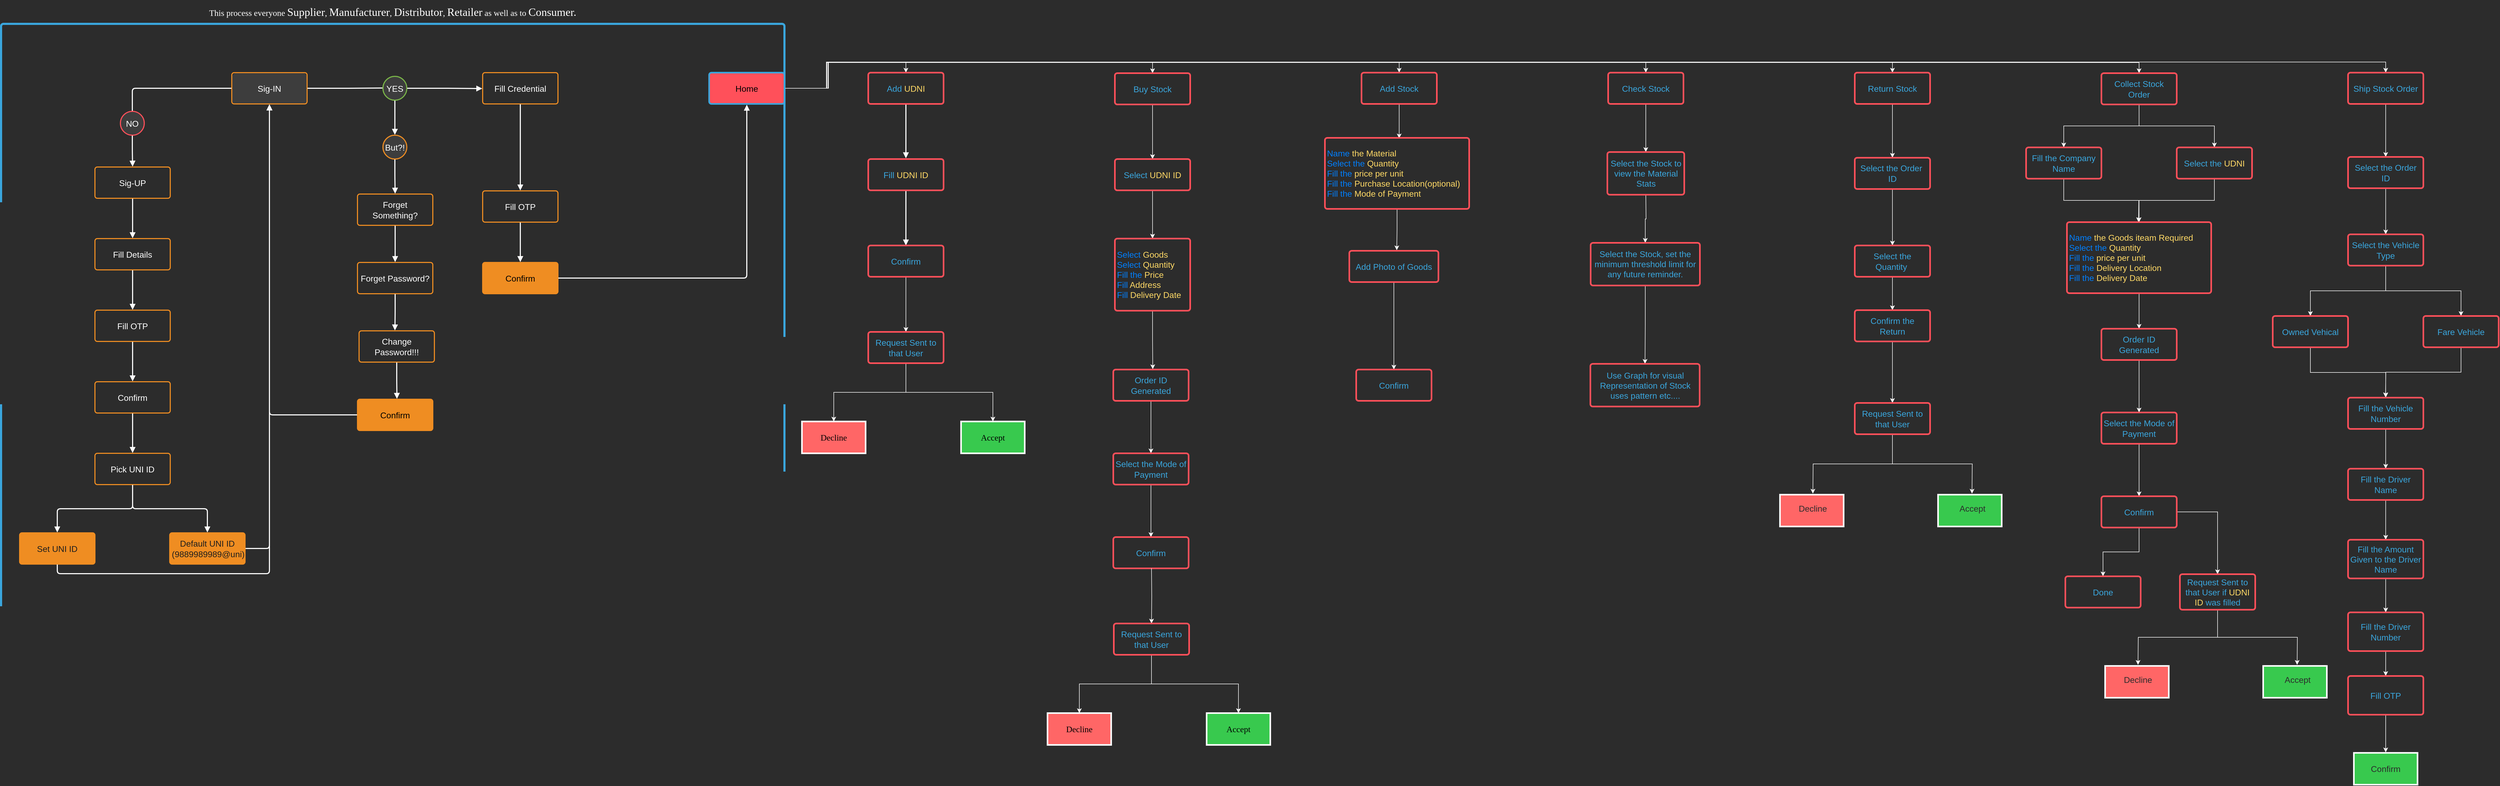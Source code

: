 <mxfile version="14.3.0" type="github">
  <diagram id="MlN14GMRSpUCr2Hc_qK7" name="Page-1">
    <mxGraphModel dx="4571" dy="983" grid="0" gridSize="10" guides="1" tooltips="1" connect="1" arrows="1" fold="1" page="0" pageScale="1" pageWidth="827" pageHeight="1169" background="#2c2c2c" math="0" shadow="0">
      <root>
        <mxCell id="0" />
        <mxCell id="1" parent="0" />
        <UserObject label="&lt;div style=&quot;display: flex; justify-content: center; text-align: center; align-items: baseline; font-size: 0; line-height: 1;&quot;&gt;&lt;span style=&quot;font-size:11px;&quot;&gt;&lt;span style=&quot;font-size:16px;color:#ffffff;font-family: Andale Mono;&quot;&gt;This process everyone &lt;/span&gt;&lt;span style=&quot;font-size:21px;color:#ffffff;font-family: Andale Mono;&quot;&gt;Supplier&lt;/span&gt;&lt;span style=&quot;font-size:16px;color:#ffffff;font-family: Andale Mono;&quot;&gt;, &lt;/span&gt;&lt;span style=&quot;font-size:21px;color:#ffffff;font-family: Andale Mono;&quot;&gt;Manufacturer&lt;/span&gt;&lt;span style=&quot;font-size:16px;color:#ffffff;font-family: Andale Mono;&quot;&gt;, &lt;/span&gt;&lt;span style=&quot;font-size:21px;color:#ffffff;font-family: Andale Mono;&quot;&gt;Distributor&lt;/span&gt;&lt;span style=&quot;font-size:16px;color:#ffffff;font-family: Andale Mono;&quot;&gt;, &lt;/span&gt;&lt;span style=&quot;font-size:21px;color:#ffffff;font-family: Andale Mono;&quot;&gt;Retailer&lt;/span&gt;&lt;span style=&quot;font-size:16px;color:#ffffff;font-family: Andale Mono;&quot;&gt; as well as to &lt;/span&gt;&lt;span style=&quot;font-size:21px;color:#ffffff;font-family: Andale Mono;&quot;&gt;Consumer.&lt;/span&gt;&lt;/span&gt;&lt;/div&gt;" lucidchartObjectId="e2vao44bo2Xo" id="r6XZyzmaxCWyzYOZ8Fdt-1">
          <mxCell style="html=1;overflow=block;blockSpacing=1;whiteSpace=wrap;strokeColor=none;fillColor=none;whiteSpace=wrap;fontSize=11;fontFamily=Andale Mono;spacing=0;strokeOpacity=100;fillOpacity=100;rounded=1;absoluteArcSize=1;arcSize=9;strokeWidth=2;" vertex="1" parent="1">
            <mxGeometry x="-660" y="795" width="1477" height="45" as="geometry" />
          </mxCell>
        </UserObject>
        <UserObject label="" lucidchartObjectId="p_uaLMintEir" id="r6XZyzmaxCWyzYOZ8Fdt-2">
          <mxCell style="html=1;overflow=block;blockSpacing=1;whiteSpace=wrap;;whiteSpace=wrap;fontSize=11;spacing=4;strokeColor=none;strokeOpacity=100;fillOpacity=13;rounded=1;absoluteArcSize=1;arcSize=20;fillColor=#b2b2b2;strokeWidth=0;" vertex="1" parent="1">
            <mxGeometry x="-225" y="932" width="142" height="60" as="geometry" />
          </mxCell>
        </UserObject>
        <UserObject label="Sig-IN" lucidchartObjectId="2avaOOH9VHpW" id="r6XZyzmaxCWyzYOZ8Fdt-3">
          <mxCell style="html=1;overflow=block;blockSpacing=1;whiteSpace=wrap;;whiteSpace=wrap;fontSize=16;fontColor=#ffffff;spacing=4;strokeColor=#ef8d22;strokeOpacity=100;fillOpacity=0;rounded=1;absoluteArcSize=1;arcSize=9;fillColor=#ffffff;strokeWidth=2;" vertex="1" parent="1">
            <mxGeometry x="-225" y="932" width="142" height="59" as="geometry" />
          </mxCell>
        </UserObject>
        <UserObject label="" lucidchartObjectId="4cvaUFvslWQl" id="r6XZyzmaxCWyzYOZ8Fdt-4">
          <mxCell style="html=1;jettySize=18;whiteSpace=wrap;fontSize=11;strokeColor=#ffffff;strokeOpacity=100;strokeWidth=2;rounded=1;arcSize=12;edgeStyle=orthogonalEdgeStyle;startArrow=none;;endArrow=none;;exitX=-0.005;exitY=0.5;exitPerimeter=0;entryX=0.5;entryY=-0.017;entryPerimeter=0;" edge="1" parent="1" source="r6XZyzmaxCWyzYOZ8Fdt-3" target="r6XZyzmaxCWyzYOZ8Fdt-5">
            <mxGeometry width="100" height="100" relative="1" as="geometry">
              <Array as="points" />
            </mxGeometry>
          </mxCell>
        </UserObject>
        <UserObject label="NO" lucidchartObjectId="cdva_udywfHv" id="r6XZyzmaxCWyzYOZ8Fdt-5">
          <mxCell style="html=1;overflow=block;blockSpacing=1;whiteSpace=wrap;ellipse;whiteSpace=wrap;fontSize=16;fontColor=#ffffff;spacing=4;strokeColor=#ff505a;strokeOpacity=100;fillOpacity=13;rounded=1;absoluteArcSize=1;arcSize=9;fillColor=#b2b2b2;strokeWidth=2;" vertex="1" parent="1">
            <mxGeometry x="-435" y="1005" width="45" height="45" as="geometry" />
          </mxCell>
        </UserObject>
        <UserObject label="" lucidchartObjectId="kfva6-wHkkuX" id="r6XZyzmaxCWyzYOZ8Fdt-6">
          <mxCell style="html=1;jettySize=18;whiteSpace=wrap;fontSize=11;strokeColor=#ffffff;strokeOpacity=100;strokeWidth=2;rounded=1;arcSize=12;edgeStyle=orthogonalEdgeStyle;startArrow=none;;endArrow=block;endFill=1;;exitX=0.5;exitY=1.017;exitPerimeter=0;entryX=0.5;entryY=-0.013;entryPerimeter=0;" edge="1" parent="1" source="r6XZyzmaxCWyzYOZ8Fdt-5" target="r6XZyzmaxCWyzYOZ8Fdt-9">
            <mxGeometry width="100" height="100" relative="1" as="geometry">
              <Array as="points" />
            </mxGeometry>
          </mxCell>
        </UserObject>
        <UserObject label="" lucidchartObjectId="1hva.819wVow" id="r6XZyzmaxCWyzYOZ8Fdt-7">
          <mxCell style="html=1;jettySize=18;whiteSpace=wrap;fontSize=11;strokeColor=#ffffff;strokeOpacity=100;strokeWidth=2;rounded=1;arcSize=12;edgeStyle=orthogonalEdgeStyle;startArrow=none;;endArrow=none;;exitX=1.005;exitY=0.5;exitPerimeter=0;entryX=-0.016;entryY=0.489;entryPerimeter=0;" edge="1" parent="1" source="r6XZyzmaxCWyzYOZ8Fdt-3" target="r6XZyzmaxCWyzYOZ8Fdt-8">
            <mxGeometry width="100" height="100" relative="1" as="geometry">
              <Array as="points" />
            </mxGeometry>
          </mxCell>
        </UserObject>
        <UserObject label="YES" lucidchartObjectId="1hvaB7WdTEW-" id="r6XZyzmaxCWyzYOZ8Fdt-8">
          <mxCell style="html=1;overflow=block;blockSpacing=1;whiteSpace=wrap;ellipse;whiteSpace=wrap;fontSize=16;fontColor=#ffffff;spacing=4;strokeColor=#7ab648;strokeOpacity=100;fillOpacity=13;rounded=1;absoluteArcSize=1;arcSize=9;fillColor=#b2b2b2;strokeWidth=2;" vertex="1" parent="1">
            <mxGeometry x="60" y="939" width="45" height="45" as="geometry" />
          </mxCell>
        </UserObject>
        <UserObject label="Sig-UP" lucidchartObjectId="WivaO9ScK2Lo" id="r6XZyzmaxCWyzYOZ8Fdt-9">
          <mxCell style="html=1;overflow=block;blockSpacing=1;whiteSpace=wrap;;whiteSpace=wrap;fontSize=16;fontColor=#ffffff;spacing=4;strokeColor=#ef8d22;strokeOpacity=100;fillOpacity=0;rounded=1;absoluteArcSize=1;arcSize=9;fillColor=#ffffff;strokeWidth=2;" vertex="1" parent="1">
            <mxGeometry x="-483" y="1110" width="142" height="59" as="geometry" />
          </mxCell>
        </UserObject>
        <UserObject label="" lucidchartObjectId="Yjvan7dbIZea" id="r6XZyzmaxCWyzYOZ8Fdt-10">
          <mxCell style="html=1;jettySize=18;whiteSpace=wrap;fontSize=11;strokeColor=#ffffff;strokeOpacity=100;strokeWidth=2;rounded=1;arcSize=12;edgeStyle=orthogonalEdgeStyle;startArrow=none;;endArrow=block;endFill=1;;exitX=0.5;exitY=1.013;exitPerimeter=0;entryX=0.5;entryY=-0.013;entryPerimeter=0;" edge="1" parent="1" source="r6XZyzmaxCWyzYOZ8Fdt-9" target="r6XZyzmaxCWyzYOZ8Fdt-11">
            <mxGeometry width="100" height="100" relative="1" as="geometry">
              <Array as="points" />
            </mxGeometry>
          </mxCell>
        </UserObject>
        <UserObject label="Fill Details" lucidchartObjectId="5jvaUDWZ.RwE" id="r6XZyzmaxCWyzYOZ8Fdt-11">
          <mxCell style="html=1;overflow=block;blockSpacing=1;whiteSpace=wrap;;whiteSpace=wrap;fontSize=16;fontColor=#ffffff;spacing=4;strokeColor=#ef8d22;strokeOpacity=100;fillOpacity=0;rounded=1;absoluteArcSize=1;arcSize=9;fillColor=#ffffff;strokeWidth=2;" vertex="1" parent="1">
            <mxGeometry x="-483" y="1245" width="142" height="59" as="geometry" />
          </mxCell>
        </UserObject>
        <UserObject label="Fill OTP" lucidchartObjectId="LkvaVYtRw6oK" id="r6XZyzmaxCWyzYOZ8Fdt-12">
          <mxCell style="html=1;overflow=block;blockSpacing=1;whiteSpace=wrap;;whiteSpace=wrap;fontSize=16;fontColor=#ffffff;spacing=4;strokeColor=#ef8d22;strokeOpacity=100;fillOpacity=0;rounded=1;absoluteArcSize=1;arcSize=9;fillColor=#ffffff;strokeWidth=2;" vertex="1" parent="1">
            <mxGeometry x="-483" y="1380" width="142" height="59" as="geometry" />
          </mxCell>
        </UserObject>
        <UserObject label="" lucidchartObjectId="UkvawNlU-WKp" id="r6XZyzmaxCWyzYOZ8Fdt-13">
          <mxCell style="html=1;jettySize=18;whiteSpace=wrap;fontSize=11;strokeColor=#ffffff;strokeOpacity=100;strokeWidth=2;rounded=1;arcSize=12;edgeStyle=orthogonalEdgeStyle;startArrow=none;;endArrow=block;endFill=1;;exitX=0.5;exitY=1.013;exitPerimeter=0;entryX=0.5;entryY=-0.013;entryPerimeter=0;" edge="1" parent="1" source="r6XZyzmaxCWyzYOZ8Fdt-11" target="r6XZyzmaxCWyzYOZ8Fdt-12">
            <mxGeometry width="100" height="100" relative="1" as="geometry">
              <Array as="points" />
            </mxGeometry>
          </mxCell>
        </UserObject>
        <UserObject label="Confirm" lucidchartObjectId=".kvaeMr-68CJ" id="r6XZyzmaxCWyzYOZ8Fdt-14">
          <mxCell style="html=1;overflow=block;blockSpacing=1;whiteSpace=wrap;;whiteSpace=wrap;fontSize=16;fontColor=#ffffff;spacing=4;strokeColor=#ef8d22;strokeOpacity=100;fillOpacity=0;rounded=1;absoluteArcSize=1;arcSize=9;fillColor=#ffffff;strokeWidth=2;" vertex="1" parent="1">
            <mxGeometry x="-483" y="1515" width="142" height="59" as="geometry" />
          </mxCell>
        </UserObject>
        <UserObject label="" lucidchartObjectId="elvaKdPtSo0d" id="r6XZyzmaxCWyzYOZ8Fdt-15">
          <mxCell style="html=1;jettySize=18;whiteSpace=wrap;fontSize=11;strokeColor=#ffffff;strokeOpacity=100;strokeWidth=2;rounded=1;arcSize=12;edgeStyle=orthogonalEdgeStyle;startArrow=none;;endArrow=block;endFill=1;;exitX=0.5;exitY=1.013;exitPerimeter=0;entryX=0.5;entryY=-0.013;entryPerimeter=0;" edge="1" parent="1" source="r6XZyzmaxCWyzYOZ8Fdt-12" target="r6XZyzmaxCWyzYOZ8Fdt-14">
            <mxGeometry width="100" height="100" relative="1" as="geometry">
              <Array as="points" />
            </mxGeometry>
          </mxCell>
        </UserObject>
        <UserObject label="" lucidchartObjectId="Alvawpt2hjWb" id="r6XZyzmaxCWyzYOZ8Fdt-16">
          <mxCell style="html=1;jettySize=18;whiteSpace=wrap;fontSize=11;strokeColor=#ffffff;strokeOpacity=100;strokeWidth=2;rounded=1;arcSize=12;edgeStyle=orthogonalEdgeStyle;startArrow=none;;endArrow=block;endFill=1;;exitX=1.005;exitY=0.5;exitPerimeter=0;entryX=0.5;entryY=1;entryPerimeter=0;" edge="1" parent="1" source="r6XZyzmaxCWyzYOZ8Fdt-22" target="r6XZyzmaxCWyzYOZ8Fdt-2">
            <mxGeometry width="100" height="100" relative="1" as="geometry">
              <Array as="points" />
            </mxGeometry>
          </mxCell>
        </UserObject>
        <UserObject label="Pick UNI ID" lucidchartObjectId="~lva.NexHbD." id="r6XZyzmaxCWyzYOZ8Fdt-17">
          <mxCell style="html=1;overflow=block;blockSpacing=1;whiteSpace=wrap;;whiteSpace=wrap;fontSize=16;fontColor=#ffffff;spacing=4;strokeColor=#ef8d22;strokeOpacity=100;fillOpacity=0;rounded=1;absoluteArcSize=1;arcSize=9;fillColor=#ffffff;strokeWidth=2;" vertex="1" parent="1">
            <mxGeometry x="-483" y="1650" width="142" height="59" as="geometry" />
          </mxCell>
        </UserObject>
        <UserObject label="" lucidchartObjectId="gmvaFZKWoNLN" id="r6XZyzmaxCWyzYOZ8Fdt-18">
          <mxCell style="html=1;jettySize=18;whiteSpace=wrap;fontSize=11;strokeColor=#ffffff;strokeOpacity=100;strokeWidth=2;rounded=1;arcSize=12;edgeStyle=orthogonalEdgeStyle;startArrow=none;;endArrow=block;endFill=1;;exitX=0.5;exitY=1.013;exitPerimeter=0;entryX=0.5;entryY=-0.013;entryPerimeter=0;" edge="1" parent="1" source="r6XZyzmaxCWyzYOZ8Fdt-14" target="r6XZyzmaxCWyzYOZ8Fdt-17">
            <mxGeometry width="100" height="100" relative="1" as="geometry">
              <Array as="points" />
            </mxGeometry>
          </mxCell>
        </UserObject>
        <UserObject label="" lucidchartObjectId="XsvaNsh3~1ES" id="r6XZyzmaxCWyzYOZ8Fdt-19">
          <mxCell style="html=1;jettySize=18;whiteSpace=wrap;fontSize=11;strokeColor=#ffffff;strokeOpacity=100;strokeWidth=2;rounded=1;arcSize=12;edgeStyle=orthogonalEdgeStyle;startArrow=none;;endArrow=block;endFill=1;;exitX=0.5;exitY=1.013;exitPerimeter=0;entryX=0.5;entryY=-0.013;entryPerimeter=0;" edge="1" parent="1" source="r6XZyzmaxCWyzYOZ8Fdt-17" target="r6XZyzmaxCWyzYOZ8Fdt-21">
            <mxGeometry width="100" height="100" relative="1" as="geometry">
              <Array as="points" />
            </mxGeometry>
          </mxCell>
        </UserObject>
        <UserObject label="" lucidchartObjectId="9svaPZsm9ME6" id="r6XZyzmaxCWyzYOZ8Fdt-20">
          <mxCell style="html=1;jettySize=18;whiteSpace=wrap;fontSize=11;strokeColor=#ffffff;strokeOpacity=100;strokeWidth=2;rounded=1;arcSize=12;edgeStyle=orthogonalEdgeStyle;startArrow=none;;endArrow=block;endFill=1;;exitX=0.5;exitY=1.013;exitPerimeter=0;entryX=0.5;entryY=-0.013;entryPerimeter=0;" edge="1" parent="1" source="r6XZyzmaxCWyzYOZ8Fdt-17" target="r6XZyzmaxCWyzYOZ8Fdt-22">
            <mxGeometry width="100" height="100" relative="1" as="geometry">
              <Array as="points" />
            </mxGeometry>
          </mxCell>
        </UserObject>
        <UserObject label="Set UNI ID" lucidchartObjectId="ttva94n89ugA" id="r6XZyzmaxCWyzYOZ8Fdt-21">
          <mxCell style="html=1;overflow=block;blockSpacing=1;whiteSpace=wrap;;whiteSpace=wrap;fontSize=16;fontColor=#1e1e1e;spacing=4;strokeColor=#ef8d22;strokeOpacity=100;fillOpacity=100;rounded=1;absoluteArcSize=1;arcSize=9;fillColor=#ef8d22;strokeWidth=2;" vertex="1" parent="1">
            <mxGeometry x="-625" y="1800" width="142" height="59" as="geometry" />
          </mxCell>
        </UserObject>
        <UserObject label="Default UNI ID&#xa;(9889989989@uni)" lucidchartObjectId="Ttva7ePX1t92" id="r6XZyzmaxCWyzYOZ8Fdt-22">
          <mxCell style="html=1;overflow=block;blockSpacing=1;whiteSpace=wrap;;whiteSpace=wrap;fontSize=16;fontColor=#1e1e1e;spacing=4;strokeColor=#ef8d22;strokeOpacity=100;fillOpacity=100;rounded=1;absoluteArcSize=1;arcSize=9;fillColor=#ef8d22;strokeWidth=2;" vertex="1" parent="1">
            <mxGeometry x="-342" y="1800" width="142" height="59" as="geometry" />
          </mxCell>
        </UserObject>
        <UserObject label="" lucidchartObjectId="nAvay2RyBtUa" id="r6XZyzmaxCWyzYOZ8Fdt-23">
          <mxCell style="html=1;jettySize=18;whiteSpace=wrap;fontSize=11;strokeColor=#ffffff;strokeOpacity=100;strokeWidth=2;rounded=1;arcSize=12;edgeStyle=orthogonalEdgeStyle;startArrow=none;;endArrow=block;endFill=1;;exitX=0.5;exitY=1.013;exitPerimeter=0;entryX=0.5;entryY=1;entryPerimeter=0;" edge="1" parent="1" source="r6XZyzmaxCWyzYOZ8Fdt-21" target="r6XZyzmaxCWyzYOZ8Fdt-2">
            <mxGeometry width="100" height="100" relative="1" as="geometry">
              <Array as="points" />
            </mxGeometry>
          </mxCell>
        </UserObject>
        <UserObject label="Fill Credential" lucidchartObjectId="bCvaeNSCyZGo" id="r6XZyzmaxCWyzYOZ8Fdt-24">
          <mxCell style="html=1;overflow=block;blockSpacing=1;whiteSpace=wrap;;whiteSpace=wrap;fontSize=16;fontColor=#ffffff;spacing=4;strokeColor=#ef8d22;strokeOpacity=100;fillOpacity=0;rounded=1;absoluteArcSize=1;arcSize=9;fillColor=#ffffff;strokeWidth=2;" vertex="1" parent="1">
            <mxGeometry x="248" y="932" width="142" height="59" as="geometry" />
          </mxCell>
        </UserObject>
        <UserObject label="" lucidchartObjectId="jCvahNd_-Ctc" id="r6XZyzmaxCWyzYOZ8Fdt-25">
          <mxCell style="html=1;jettySize=18;whiteSpace=wrap;fontSize=11;strokeColor=#ffffff;strokeOpacity=100;strokeWidth=2;rounded=1;arcSize=12;edgeStyle=orthogonalEdgeStyle;startArrow=none;;endArrow=block;endFill=1;;exitX=1.017;exitY=0.5;exitPerimeter=0;entryX=-0.005;entryY=0.509;entryPerimeter=0;" edge="1" parent="1" source="r6XZyzmaxCWyzYOZ8Fdt-8" target="r6XZyzmaxCWyzYOZ8Fdt-24">
            <mxGeometry width="100" height="100" relative="1" as="geometry">
              <Array as="points" />
            </mxGeometry>
          </mxCell>
        </UserObject>
        <UserObject label="" lucidchartObjectId="LDva8QOjjejD" id="r6XZyzmaxCWyzYOZ8Fdt-26">
          <mxCell style="html=1;jettySize=18;whiteSpace=wrap;fontSize=11;strokeColor=#ffffff;strokeOpacity=100;strokeWidth=2;rounded=1;arcSize=12;edgeStyle=orthogonalEdgeStyle;startArrow=none;;endArrow=block;endFill=1;;exitX=0.5;exitY=1.017;exitPerimeter=0;entryX=0.5;entryY=-0.017;entryPerimeter=0;" edge="1" parent="1" source="r6XZyzmaxCWyzYOZ8Fdt-8" target="r6XZyzmaxCWyzYOZ8Fdt-29">
            <mxGeometry width="100" height="100" relative="1" as="geometry">
              <Array as="points" />
            </mxGeometry>
          </mxCell>
        </UserObject>
        <UserObject label="Forget Something?" lucidchartObjectId="uEvaoTMjXXfH" id="r6XZyzmaxCWyzYOZ8Fdt-27">
          <mxCell style="html=1;overflow=block;blockSpacing=1;whiteSpace=wrap;;whiteSpace=wrap;fontSize=16;fontColor=#ffffff;spacing=4;strokeColor=#ef8d22;strokeOpacity=100;fillOpacity=0;rounded=1;absoluteArcSize=1;arcSize=9;fillColor=#ffffff;strokeWidth=2;" vertex="1" parent="1">
            <mxGeometry x="12" y="1161" width="142" height="59" as="geometry" />
          </mxCell>
        </UserObject>
        <UserObject label="" lucidchartObjectId="TOva4Vx5zZzZ" id="r6XZyzmaxCWyzYOZ8Fdt-28">
          <mxCell style="html=1;overflow=block;blockSpacing=1;whiteSpace=wrap;;whiteSpace=wrap;fontSize=11;spacing=4;strokeColor=#3aa6dd;strokeOpacity=100;fillOpacity=0;rounded=1;absoluteArcSize=1;arcSize=9;fillColor=#b2b2b2;strokeWidth=4;" vertex="1" parent="1">
            <mxGeometry x="-660" y="840" width="1477" height="1125" as="geometry" />
          </mxCell>
        </UserObject>
        <UserObject label="But?!" lucidchartObjectId="RTvamhO4ox5r" id="r6XZyzmaxCWyzYOZ8Fdt-29">
          <mxCell style="html=1;overflow=block;blockSpacing=1;whiteSpace=wrap;ellipse;whiteSpace=wrap;fontSize=16;fontColor=#ffffff;spacing=4;strokeColor=#ef8d22;strokeOpacity=100;fillOpacity=13;rounded=1;absoluteArcSize=1;arcSize=9;fillColor=#b2b2b2;strokeWidth=2;" vertex="1" parent="1">
            <mxGeometry x="60" y="1050" width="45" height="45" as="geometry" />
          </mxCell>
        </UserObject>
        <UserObject label="" lucidchartObjectId="3Uva8wgctRCt" id="r6XZyzmaxCWyzYOZ8Fdt-30">
          <mxCell style="html=1;jettySize=18;whiteSpace=wrap;fontSize=11;strokeColor=#ffffff;strokeOpacity=100;strokeWidth=2;rounded=1;arcSize=12;edgeStyle=orthogonalEdgeStyle;startArrow=none;;endArrow=block;endFill=1;;exitX=0.5;exitY=1.017;exitPerimeter=0;entryX=0.5;entryY=-0.013;entryPerimeter=0;" edge="1" parent="1" source="r6XZyzmaxCWyzYOZ8Fdt-29" target="r6XZyzmaxCWyzYOZ8Fdt-27">
            <mxGeometry width="100" height="100" relative="1" as="geometry">
              <Array as="points" />
            </mxGeometry>
          </mxCell>
        </UserObject>
        <UserObject label="" lucidchartObjectId="sWvaO9UQN6CI" id="r6XZyzmaxCWyzYOZ8Fdt-31">
          <mxCell style="html=1;jettySize=18;whiteSpace=wrap;fontSize=11;strokeColor=#ffffff;strokeOpacity=100;strokeWidth=2;rounded=1;arcSize=12;edgeStyle=orthogonalEdgeStyle;startArrow=none;;endArrow=block;endFill=1;;exitX=0.5;exitY=1.013;exitPerimeter=0;entryX=0.5;entryY=-0.013;entryPerimeter=0;" edge="1" parent="1" source="r6XZyzmaxCWyzYOZ8Fdt-27" target="r6XZyzmaxCWyzYOZ8Fdt-32">
            <mxGeometry width="100" height="100" relative="1" as="geometry">
              <Array as="points" />
            </mxGeometry>
          </mxCell>
        </UserObject>
        <UserObject label="Forget Password?" lucidchartObjectId="vWvaRE3lBD7D" id="r6XZyzmaxCWyzYOZ8Fdt-32">
          <mxCell style="html=1;overflow=block;blockSpacing=1;whiteSpace=wrap;;whiteSpace=wrap;fontSize=16;fontColor=#ffffff;spacing=4;strokeColor=#ef8d22;strokeOpacity=100;fillOpacity=0;rounded=1;absoluteArcSize=1;arcSize=9;fillColor=#ffffff;strokeWidth=2;" vertex="1" parent="1">
            <mxGeometry x="12" y="1290" width="142" height="59" as="geometry" />
          </mxCell>
        </UserObject>
        <UserObject label="Change Password!!!" lucidchartObjectId="ZWvaCEc-~W~r" id="r6XZyzmaxCWyzYOZ8Fdt-33">
          <mxCell style="html=1;overflow=block;blockSpacing=1;whiteSpace=wrap;;whiteSpace=wrap;fontSize=16;fontColor=#ffffff;spacing=4;strokeColor=#ef8d22;strokeOpacity=100;fillOpacity=0;rounded=1;absoluteArcSize=1;arcSize=9;fillColor=#ffffff;strokeWidth=2;" vertex="1" parent="1">
            <mxGeometry x="15" y="1419" width="142" height="59" as="geometry" />
          </mxCell>
        </UserObject>
        <UserObject label="" lucidchartObjectId="MZvaCPbYVZ.j" id="r6XZyzmaxCWyzYOZ8Fdt-34">
          <mxCell style="html=1;jettySize=18;whiteSpace=wrap;fontSize=11;strokeColor=#ffffff;strokeOpacity=100;strokeWidth=2;rounded=1;arcSize=12;edgeStyle=orthogonalEdgeStyle;startArrow=none;;endArrow=block;endFill=1;;exitX=0.5;exitY=1.013;exitPerimeter=0;entryX=0.476;entryY=-0.013;entryPerimeter=0;" edge="1" parent="1" source="r6XZyzmaxCWyzYOZ8Fdt-32" target="r6XZyzmaxCWyzYOZ8Fdt-33">
            <mxGeometry width="100" height="100" relative="1" as="geometry">
              <Array as="points" />
            </mxGeometry>
          </mxCell>
        </UserObject>
        <UserObject label="Confirm" lucidchartObjectId="QZvaoh~JhphL" id="r6XZyzmaxCWyzYOZ8Fdt-35">
          <mxCell style="html=1;overflow=block;blockSpacing=1;whiteSpace=wrap;;whiteSpace=wrap;fontSize=16;fontColor=#000000;spacing=4;strokeColor=#ef8d22;strokeOpacity=100;fillOpacity=100;rounded=1;absoluteArcSize=1;arcSize=9;fillColor=#ef8d22;strokeWidth=2;" vertex="1" parent="1">
            <mxGeometry x="12" y="1548" width="142" height="59" as="geometry" />
          </mxCell>
        </UserObject>
        <UserObject label="" lucidchartObjectId="YZvabuCpL~uM" id="r6XZyzmaxCWyzYOZ8Fdt-36">
          <mxCell style="html=1;jettySize=18;whiteSpace=wrap;fontSize=11;strokeColor=#ffffff;strokeOpacity=100;strokeWidth=2;rounded=1;arcSize=12;edgeStyle=orthogonalEdgeStyle;startArrow=none;;endArrow=block;endFill=1;;exitX=0.5;exitY=1.013;exitPerimeter=0;entryX=0.524;entryY=-0.013;entryPerimeter=0;" edge="1" parent="1" source="r6XZyzmaxCWyzYOZ8Fdt-33" target="r6XZyzmaxCWyzYOZ8Fdt-35">
            <mxGeometry width="100" height="100" relative="1" as="geometry">
              <Array as="points" />
            </mxGeometry>
          </mxCell>
        </UserObject>
        <UserObject label="" lucidchartObjectId="~ZvahSklEVxh" id="r6XZyzmaxCWyzYOZ8Fdt-37">
          <mxCell style="html=1;jettySize=18;whiteSpace=wrap;fontSize=11;strokeColor=#ffffff;strokeOpacity=100;strokeWidth=2;rounded=1;arcSize=12;edgeStyle=orthogonalEdgeStyle;startArrow=none;;endArrow=block;endFill=1;;exitX=-0.005;exitY=0.5;exitPerimeter=0;entryX=0.5;entryY=1.013;entryPerimeter=0;" edge="1" parent="1" source="r6XZyzmaxCWyzYOZ8Fdt-35" target="r6XZyzmaxCWyzYOZ8Fdt-3">
            <mxGeometry width="100" height="100" relative="1" as="geometry">
              <Array as="points" />
            </mxGeometry>
          </mxCell>
        </UserObject>
        <UserObject label="Fill OTP" lucidchartObjectId="F0vare7sbDaX" id="r6XZyzmaxCWyzYOZ8Fdt-38">
          <mxCell style="html=1;overflow=block;blockSpacing=1;whiteSpace=wrap;;whiteSpace=wrap;fontSize=16;fontColor=#ffffff;spacing=4;strokeColor=#ef8d22;strokeOpacity=100;fillOpacity=0;rounded=1;absoluteArcSize=1;arcSize=9;fillColor=#ffffff;strokeWidth=2;" vertex="1" parent="1">
            <mxGeometry x="248" y="1155" width="142" height="59" as="geometry" />
          </mxCell>
        </UserObject>
        <UserObject label="" lucidchartObjectId="O0vaEDKQ.otg" id="r6XZyzmaxCWyzYOZ8Fdt-39">
          <mxCell style="html=1;jettySize=18;whiteSpace=wrap;fontSize=11;strokeColor=#ffffff;strokeOpacity=100;strokeWidth=2;rounded=1;arcSize=12;edgeStyle=orthogonalEdgeStyle;startArrow=none;;endArrow=block;endFill=1;;exitX=0.5;exitY=1.013;exitPerimeter=0;entryX=0.5;entryY=-0.013;entryPerimeter=0;" edge="1" parent="1" source="r6XZyzmaxCWyzYOZ8Fdt-24" target="r6XZyzmaxCWyzYOZ8Fdt-38">
            <mxGeometry width="100" height="100" relative="1" as="geometry">
              <Array as="points" />
            </mxGeometry>
          </mxCell>
        </UserObject>
        <UserObject label="Confirm" lucidchartObjectId="30vaBdJtfoIR" id="r6XZyzmaxCWyzYOZ8Fdt-40">
          <mxCell style="html=1;overflow=block;blockSpacing=1;whiteSpace=wrap;;whiteSpace=wrap;fontSize=16;fontColor=#000000;spacing=4;strokeColor=#ef8d22;strokeOpacity=100;fillOpacity=100;rounded=1;absoluteArcSize=1;arcSize=9;fillColor=#ef8d22;strokeWidth=2;" vertex="1" parent="1">
            <mxGeometry x="248" y="1290" width="142" height="59" as="geometry" />
          </mxCell>
        </UserObject>
        <UserObject label="" lucidchartObjectId="_0vaMDLl30yV" id="r6XZyzmaxCWyzYOZ8Fdt-41">
          <mxCell style="html=1;jettySize=18;whiteSpace=wrap;fontSize=11;strokeColor=#ffffff;strokeOpacity=100;strokeWidth=2;rounded=1;arcSize=12;edgeStyle=orthogonalEdgeStyle;startArrow=none;;endArrow=block;endFill=1;;exitX=0.5;exitY=1.013;exitPerimeter=0;entryX=0.5;entryY=-0.013;entryPerimeter=0;" edge="1" parent="1" source="r6XZyzmaxCWyzYOZ8Fdt-38" target="r6XZyzmaxCWyzYOZ8Fdt-40">
            <mxGeometry width="100" height="100" relative="1" as="geometry">
              <Array as="points" />
            </mxGeometry>
          </mxCell>
        </UserObject>
        <mxCell id="r6XZyzmaxCWyzYOZ8Fdt-63" style="edgeStyle=orthogonalEdgeStyle;rounded=0;orthogonalLoop=1;jettySize=auto;html=1;exitX=1;exitY=0.5;exitDx=0;exitDy=0;entryX=0.5;entryY=0;entryDx=0;entryDy=0;strokeColor=#FCFCFC;" edge="1" parent="1" source="r6XZyzmaxCWyzYOZ8Fdt-42" target="r6XZyzmaxCWyzYOZ8Fdt-44">
          <mxGeometry relative="1" as="geometry" />
        </mxCell>
        <mxCell id="r6XZyzmaxCWyzYOZ8Fdt-64" style="edgeStyle=orthogonalEdgeStyle;rounded=0;orthogonalLoop=1;jettySize=auto;html=1;exitX=1;exitY=0.5;exitDx=0;exitDy=0;entryX=0.5;entryY=0;entryDx=0;entryDy=0;strokeColor=#FCFCFC;" edge="1" parent="1" source="r6XZyzmaxCWyzYOZ8Fdt-42" target="r6XZyzmaxCWyzYOZ8Fdt-46">
          <mxGeometry relative="1" as="geometry">
            <Array as="points">
              <mxPoint x="897" y="962" />
              <mxPoint x="897" y="913" />
              <mxPoint x="1511" y="913" />
            </Array>
          </mxGeometry>
        </mxCell>
        <mxCell id="r6XZyzmaxCWyzYOZ8Fdt-65" style="edgeStyle=orthogonalEdgeStyle;rounded=0;orthogonalLoop=1;jettySize=auto;html=1;exitX=1;exitY=0.5;exitDx=0;exitDy=0;strokeColor=#FCFCFC;entryX=0.5;entryY=0;entryDx=0;entryDy=0;" edge="1" parent="1" source="r6XZyzmaxCWyzYOZ8Fdt-42" target="r6XZyzmaxCWyzYOZ8Fdt-47">
          <mxGeometry relative="1" as="geometry">
            <mxPoint x="2284.286" y="851.286" as="targetPoint" />
            <Array as="points">
              <mxPoint x="899" y="962" />
              <mxPoint x="899" y="912" />
              <mxPoint x="1976" y="912" />
            </Array>
          </mxGeometry>
        </mxCell>
        <mxCell id="r6XZyzmaxCWyzYOZ8Fdt-66" style="edgeStyle=orthogonalEdgeStyle;rounded=0;orthogonalLoop=1;jettySize=auto;html=1;exitX=1;exitY=0.5;exitDx=0;exitDy=0;entryX=0.5;entryY=0;entryDx=0;entryDy=0;strokeColor=#FCFCFC;" edge="1" parent="1" source="r6XZyzmaxCWyzYOZ8Fdt-42" target="r6XZyzmaxCWyzYOZ8Fdt-50">
          <mxGeometry relative="1" as="geometry">
            <Array as="points">
              <mxPoint x="896" y="962" />
              <mxPoint x="896" y="912" />
              <mxPoint x="2441" y="912" />
            </Array>
          </mxGeometry>
        </mxCell>
        <mxCell id="r6XZyzmaxCWyzYOZ8Fdt-67" style="edgeStyle=orthogonalEdgeStyle;rounded=0;orthogonalLoop=1;jettySize=auto;html=1;exitX=1;exitY=0.5;exitDx=0;exitDy=0;entryX=0.5;entryY=0;entryDx=0;entryDy=0;strokeColor=#FCFCFC;" edge="1" parent="1" source="r6XZyzmaxCWyzYOZ8Fdt-42" target="r6XZyzmaxCWyzYOZ8Fdt-52">
          <mxGeometry relative="1" as="geometry">
            <Array as="points">
              <mxPoint x="899" y="962" />
              <mxPoint x="899" y="912" />
              <mxPoint x="2906" y="912" />
            </Array>
          </mxGeometry>
        </mxCell>
        <mxCell id="r6XZyzmaxCWyzYOZ8Fdt-68" style="edgeStyle=orthogonalEdgeStyle;rounded=0;orthogonalLoop=1;jettySize=auto;html=1;exitX=1;exitY=0.5;exitDx=0;exitDy=0;entryX=0.5;entryY=0;entryDx=0;entryDy=0;strokeColor=#FCFCFC;" edge="1" parent="1" source="r6XZyzmaxCWyzYOZ8Fdt-42" target="r6XZyzmaxCWyzYOZ8Fdt-55">
          <mxGeometry relative="1" as="geometry">
            <Array as="points">
              <mxPoint x="900" y="962" />
              <mxPoint x="900" y="913" />
              <mxPoint x="3371" y="913" />
            </Array>
          </mxGeometry>
        </mxCell>
        <mxCell id="r6XZyzmaxCWyzYOZ8Fdt-69" style="edgeStyle=orthogonalEdgeStyle;rounded=0;orthogonalLoop=1;jettySize=auto;html=1;exitX=1;exitY=0.5;exitDx=0;exitDy=0;entryX=0.5;entryY=0;entryDx=0;entryDy=0;strokeColor=#FCFCFC;" edge="1" parent="1" source="r6XZyzmaxCWyzYOZ8Fdt-42" target="r6XZyzmaxCWyzYOZ8Fdt-56">
          <mxGeometry relative="1" as="geometry">
            <Array as="points">
              <mxPoint x="899" y="962" />
              <mxPoint x="899" y="912" />
              <mxPoint x="3836" y="912" />
            </Array>
          </mxGeometry>
        </mxCell>
        <UserObject label="Home" lucidchartObjectId="h1vaGeXHUmi8" id="r6XZyzmaxCWyzYOZ8Fdt-42">
          <mxCell style="html=1;overflow=block;blockSpacing=1;whiteSpace=wrap;;whiteSpace=wrap;fontSize=16;fontColor=#000000;spacing=4;strokeColor=#3aa6dd;strokeOpacity=100;fillOpacity=100;rounded=1;absoluteArcSize=1;arcSize=9;fillColor=#ff505a;strokeWidth=3;" vertex="1" parent="1">
            <mxGeometry x="675" y="932" width="142" height="59" as="geometry" />
          </mxCell>
        </UserObject>
        <UserObject label="" lucidchartObjectId="X1vaMmG-Cidk" id="r6XZyzmaxCWyzYOZ8Fdt-43">
          <mxCell style="html=1;jettySize=18;whiteSpace=wrap;fontSize=11;strokeColor=#ffffff;strokeOpacity=100;strokeWidth=2;rounded=1;arcSize=12;edgeStyle=orthogonalEdgeStyle;startArrow=none;;endArrow=block;endFill=1;;exitX=1.005;exitY=0.5;exitPerimeter=0;entryX=0.5;entryY=1.025;entryPerimeter=0;" edge="1" parent="1" source="r6XZyzmaxCWyzYOZ8Fdt-40" target="r6XZyzmaxCWyzYOZ8Fdt-42">
            <mxGeometry width="100" height="100" relative="1" as="geometry">
              <Array as="points" />
            </mxGeometry>
          </mxCell>
        </UserObject>
        <UserObject label="Add &lt;font color=&quot;#ffd966&quot;&gt;UDNI &lt;/font&gt;" lucidchartObjectId="R8vaRB.pMRQE" id="r6XZyzmaxCWyzYOZ8Fdt-44">
          <mxCell style="html=1;overflow=block;blockSpacing=1;whiteSpace=wrap;;whiteSpace=wrap;fontSize=16;fontColor=#3aa6dd;spacing=4;strokeColor=#ff505a;strokeOpacity=100;fillOpacity=0;rounded=1;absoluteArcSize=1;arcSize=9;fillColor=#ff505a;strokeWidth=3;" vertex="1" parent="1">
            <mxGeometry x="975" y="932" width="142" height="59" as="geometry" />
          </mxCell>
        </UserObject>
        <mxCell id="r6XZyzmaxCWyzYOZ8Fdt-82" style="edgeStyle=orthogonalEdgeStyle;rounded=0;orthogonalLoop=1;jettySize=auto;html=1;exitX=0.5;exitY=1;exitDx=0;exitDy=0;strokeColor=#FCFCFC;fontSize=16;fontColor=#3aa6dd;" edge="1" parent="1" source="r6XZyzmaxCWyzYOZ8Fdt-46" target="r6XZyzmaxCWyzYOZ8Fdt-81">
          <mxGeometry relative="1" as="geometry" />
        </mxCell>
        <UserObject label="Buy Stock" lucidchartObjectId="E9vaYUoqdww9" id="r6XZyzmaxCWyzYOZ8Fdt-46">
          <mxCell style="html=1;overflow=block;blockSpacing=1;whiteSpace=wrap;;whiteSpace=wrap;fontSize=16;fontColor=#3aa6dd;spacing=4;strokeColor=#ff505a;strokeOpacity=100;fillOpacity=0;rounded=1;absoluteArcSize=1;arcSize=9;fillColor=#ff505a;strokeWidth=3;" vertex="1" parent="1">
            <mxGeometry x="1440" y="933" width="142" height="59" as="geometry" />
          </mxCell>
        </UserObject>
        <mxCell id="r6XZyzmaxCWyzYOZ8Fdt-92" style="edgeStyle=orthogonalEdgeStyle;rounded=0;orthogonalLoop=1;jettySize=auto;html=1;exitX=0.5;exitY=1;exitDx=0;exitDy=0;strokeColor=#FCFCFC;fontSize=16;fontColor=#3aa6dd;" edge="1" parent="1" source="r6XZyzmaxCWyzYOZ8Fdt-47">
          <mxGeometry relative="1" as="geometry">
            <mxPoint x="1976" y="1056" as="targetPoint" />
          </mxGeometry>
        </mxCell>
        <UserObject label="Add Stock" lucidchartObjectId="L9vajN6W.tZW" id="r6XZyzmaxCWyzYOZ8Fdt-47">
          <mxCell style="html=1;overflow=block;blockSpacing=1;whiteSpace=wrap;;whiteSpace=wrap;fontSize=16;fontColor=#3aa6dd;spacing=4;strokeColor=#ff505a;strokeOpacity=100;fillOpacity=0;rounded=1;absoluteArcSize=1;arcSize=9;fillColor=#ff505a;strokeWidth=3;" vertex="1" parent="1">
            <mxGeometry x="1905" y="932" width="142" height="59" as="geometry" />
          </mxCell>
        </UserObject>
        <mxCell id="r6XZyzmaxCWyzYOZ8Fdt-101" style="edgeStyle=orthogonalEdgeStyle;rounded=0;orthogonalLoop=1;jettySize=auto;html=1;exitX=0.5;exitY=1;exitDx=0;exitDy=0;entryX=0.5;entryY=0;entryDx=0;entryDy=0;strokeColor=#FCFCFC;fontSize=16;fontColor=#3aa6dd;" edge="1" parent="1" source="r6XZyzmaxCWyzYOZ8Fdt-50" target="r6XZyzmaxCWyzYOZ8Fdt-100">
          <mxGeometry relative="1" as="geometry" />
        </mxCell>
        <UserObject label="Check Stock" lucidchartObjectId="ddwagCza~9td" id="r6XZyzmaxCWyzYOZ8Fdt-50">
          <mxCell style="html=1;overflow=block;blockSpacing=1;whiteSpace=wrap;;whiteSpace=wrap;fontSize=16;fontColor=#3aa6dd;spacing=4;strokeColor=#ff505a;strokeOpacity=100;fillOpacity=0;rounded=1;absoluteArcSize=1;arcSize=9;fillColor=#ff505a;strokeWidth=3;" vertex="1" parent="1">
            <mxGeometry x="2370" y="932" width="142" height="59" as="geometry" />
          </mxCell>
        </UserObject>
        <mxCell id="r6XZyzmaxCWyzYOZ8Fdt-107" style="edgeStyle=orthogonalEdgeStyle;rounded=0;orthogonalLoop=1;jettySize=auto;html=1;exitX=0.5;exitY=1;exitDx=0;exitDy=0;entryX=0.5;entryY=0;entryDx=0;entryDy=0;strokeColor=#FCFCFC;fontSize=16;fontColor=#3aa6dd;" edge="1" parent="1" source="r6XZyzmaxCWyzYOZ8Fdt-52" target="r6XZyzmaxCWyzYOZ8Fdt-106">
          <mxGeometry relative="1" as="geometry" />
        </mxCell>
        <UserObject label="Return Stock" lucidchartObjectId="yewaCt24cOg3" id="r6XZyzmaxCWyzYOZ8Fdt-52">
          <mxCell style="html=1;overflow=block;blockSpacing=1;whiteSpace=wrap;;whiteSpace=wrap;fontSize=16;fontColor=#3aa6dd;spacing=4;strokeColor=#ff505a;strokeOpacity=100;fillOpacity=0;rounded=1;absoluteArcSize=1;arcSize=9;fillColor=#ff505a;strokeWidth=3;" vertex="1" parent="1">
            <mxGeometry x="2835" y="932" width="142" height="59" as="geometry" />
          </mxCell>
        </UserObject>
        <mxCell id="r6XZyzmaxCWyzYOZ8Fdt-123" style="edgeStyle=orthogonalEdgeStyle;rounded=0;orthogonalLoop=1;jettySize=auto;html=1;exitX=0.5;exitY=1;exitDx=0;exitDy=0;entryX=0.5;entryY=0;entryDx=0;entryDy=0;strokeColor=#FCFCFC;fontSize=16;fontColor=#3aa6dd;" edge="1" parent="1" source="r6XZyzmaxCWyzYOZ8Fdt-55" target="r6XZyzmaxCWyzYOZ8Fdt-122">
          <mxGeometry relative="1" as="geometry" />
        </mxCell>
        <mxCell id="r6XZyzmaxCWyzYOZ8Fdt-124" style="edgeStyle=orthogonalEdgeStyle;rounded=0;orthogonalLoop=1;jettySize=auto;html=1;exitX=0.5;exitY=1;exitDx=0;exitDy=0;entryX=0.5;entryY=0;entryDx=0;entryDy=0;strokeColor=#FCFCFC;fontSize=16;fontColor=#3aa6dd;" edge="1" parent="1" source="r6XZyzmaxCWyzYOZ8Fdt-55" target="r6XZyzmaxCWyzYOZ8Fdt-121">
          <mxGeometry relative="1" as="geometry" />
        </mxCell>
        <UserObject label="Collect Stock Order" lucidchartObjectId="NfwaqEr1m394" id="r6XZyzmaxCWyzYOZ8Fdt-55">
          <mxCell style="html=1;overflow=block;blockSpacing=1;whiteSpace=wrap;;whiteSpace=wrap;fontSize=16;fontColor=#3aa6dd;spacing=4;strokeColor=#ff505a;strokeOpacity=100;fillOpacity=0;rounded=1;absoluteArcSize=1;arcSize=9;fillColor=#ff505a;strokeWidth=3;" vertex="1" parent="1">
            <mxGeometry x="3300" y="933" width="142" height="59" as="geometry" />
          </mxCell>
        </UserObject>
        <mxCell id="r6XZyzmaxCWyzYOZ8Fdt-155" style="edgeStyle=orthogonalEdgeStyle;rounded=0;orthogonalLoop=1;jettySize=auto;html=1;entryX=0.5;entryY=0;entryDx=0;entryDy=0;strokeColor=#FCFCFC;fontSize=16;fontColor=#3aa6dd;" edge="1" parent="1" source="r6XZyzmaxCWyzYOZ8Fdt-56" target="r6XZyzmaxCWyzYOZ8Fdt-154">
          <mxGeometry relative="1" as="geometry" />
        </mxCell>
        <UserObject label="Ship Stock Order" lucidchartObjectId="IgwaHuSvfQ_O" id="r6XZyzmaxCWyzYOZ8Fdt-56">
          <mxCell style="html=1;overflow=block;blockSpacing=1;whiteSpace=wrap;;whiteSpace=wrap;fontSize=16;fontColor=#3aa6dd;spacing=4;strokeColor=#ff505a;strokeOpacity=100;fillOpacity=0;rounded=1;absoluteArcSize=1;arcSize=9;fillColor=#ff505a;strokeWidth=3;" vertex="1" parent="1">
            <mxGeometry x="3765" y="932" width="142" height="59" as="geometry" />
          </mxCell>
        </UserObject>
        <UserObject label="Fill &lt;font color=&quot;#ffd966&quot;&gt;UDNI ID&lt;/font&gt;" lucidchartObjectId="tiwaPfLW4OBf" id="r6XZyzmaxCWyzYOZ8Fdt-58">
          <mxCell style="html=1;overflow=block;blockSpacing=1;whiteSpace=wrap;;whiteSpace=wrap;fontSize=16;fontColor=#3aa6dd;spacing=4;strokeColor=#ff505a;strokeOpacity=100;fillOpacity=0;rounded=1;absoluteArcSize=1;arcSize=9;fillColor=#ff505a;strokeWidth=3;" vertex="1" parent="1">
            <mxGeometry x="975" y="1095" width="142" height="59" as="geometry" />
          </mxCell>
        </UserObject>
        <UserObject label="" lucidchartObjectId="XkwayUPFeWjf" id="r6XZyzmaxCWyzYOZ8Fdt-59">
          <mxCell style="html=1;jettySize=18;whiteSpace=wrap;fontSize=11;strokeColor=#ffffff;strokeOpacity=100;strokeWidth=2;rounded=1;arcSize=12;edgeStyle=orthogonalEdgeStyle;startArrow=none;;endArrow=block;endFill=1;;exitX=0.5;exitY=1.025;exitPerimeter=0;entryX=0.5;entryY=-0.025;entryPerimeter=0;" edge="1" parent="1" source="r6XZyzmaxCWyzYOZ8Fdt-44" target="r6XZyzmaxCWyzYOZ8Fdt-58">
            <mxGeometry width="100" height="100" relative="1" as="geometry">
              <Array as="points" />
            </mxGeometry>
          </mxCell>
        </UserObject>
        <UserObject label="" lucidchartObjectId="jlwapY6clSRI" id="r6XZyzmaxCWyzYOZ8Fdt-60">
          <mxCell style="html=1;jettySize=18;whiteSpace=wrap;fontSize=11;strokeColor=#ffffff;strokeOpacity=100;strokeWidth=2;rounded=1;arcSize=12;edgeStyle=orthogonalEdgeStyle;startArrow=none;;endArrow=block;endFill=1;;exitX=0.5;exitY=1.025;exitPerimeter=0;entryX=0.5;entryY=0;entryDx=0;entryDy=0;" edge="1" parent="1" source="r6XZyzmaxCWyzYOZ8Fdt-58" target="r6XZyzmaxCWyzYOZ8Fdt-70">
            <mxGeometry width="100" height="100" relative="1" as="geometry">
              <Array as="points" />
              <mxPoint x="1046" y="1260" as="targetPoint" />
            </mxGeometry>
          </mxCell>
        </UserObject>
        <mxCell id="r6XZyzmaxCWyzYOZ8Fdt-72" style="edgeStyle=orthogonalEdgeStyle;rounded=0;orthogonalLoop=1;jettySize=auto;html=1;exitX=0.5;exitY=1;exitDx=0;exitDy=0;strokeColor=#FCFCFC;fontSize=16;fontColor=#3aa6dd;entryX=0.5;entryY=0;entryDx=0;entryDy=0;" edge="1" parent="1" source="r6XZyzmaxCWyzYOZ8Fdt-70" target="r6XZyzmaxCWyzYOZ8Fdt-71">
          <mxGeometry relative="1" as="geometry">
            <mxPoint x="1045.714" y="1408.429" as="targetPoint" />
          </mxGeometry>
        </mxCell>
        <UserObject label="Confirm" lucidchartObjectId="tiwaPfLW4OBf" id="r6XZyzmaxCWyzYOZ8Fdt-70">
          <mxCell style="html=1;overflow=block;blockSpacing=1;whiteSpace=wrap;;whiteSpace=wrap;fontSize=16;fontColor=#3aa6dd;spacing=4;strokeColor=#ff505a;strokeOpacity=100;fillOpacity=0;rounded=1;absoluteArcSize=1;arcSize=9;fillColor=#ff505a;strokeWidth=3;" vertex="1" parent="1">
            <mxGeometry x="975" y="1258" width="142" height="59" as="geometry" />
          </mxCell>
        </UserObject>
        <mxCell id="r6XZyzmaxCWyzYOZ8Fdt-79" style="edgeStyle=orthogonalEdgeStyle;rounded=0;orthogonalLoop=1;jettySize=auto;html=1;exitX=0.5;exitY=1;exitDx=0;exitDy=0;entryX=0.5;entryY=0;entryDx=0;entryDy=0;strokeColor=#FCFCFC;fontSize=16;fontColor=#3aa6dd;" edge="1" parent="1" source="r6XZyzmaxCWyzYOZ8Fdt-71" target="r6XZyzmaxCWyzYOZ8Fdt-75">
          <mxGeometry relative="1" as="geometry" />
        </mxCell>
        <mxCell id="r6XZyzmaxCWyzYOZ8Fdt-80" style="edgeStyle=orthogonalEdgeStyle;rounded=0;orthogonalLoop=1;jettySize=auto;html=1;exitX=0.5;exitY=1;exitDx=0;exitDy=0;entryX=0.5;entryY=0;entryDx=0;entryDy=0;strokeColor=#FCFCFC;fontSize=16;fontColor=#3aa6dd;" edge="1" parent="1" source="r6XZyzmaxCWyzYOZ8Fdt-71" target="r6XZyzmaxCWyzYOZ8Fdt-77">
          <mxGeometry relative="1" as="geometry" />
        </mxCell>
        <UserObject label="Request Sent to that User" lucidchartObjectId="tiwaPfLW4OBf" id="r6XZyzmaxCWyzYOZ8Fdt-71">
          <mxCell style="html=1;overflow=block;blockSpacing=1;whiteSpace=wrap;;whiteSpace=wrap;fontSize=16;fontColor=#3aa6dd;spacing=4;strokeColor=#ff505a;strokeOpacity=100;fillOpacity=0;rounded=1;absoluteArcSize=1;arcSize=9;fillColor=#ff505a;strokeWidth=3;" vertex="1" parent="1">
            <mxGeometry x="975" y="1421" width="142" height="59" as="geometry" />
          </mxCell>
        </UserObject>
        <mxCell id="r6XZyzmaxCWyzYOZ8Fdt-75" value="" style="rounded=0;whiteSpace=wrap;html=1;strokeWidth=3;fontSize=16;fontColor=#3aa6dd;fillColor=#FF6666;strokeColor=#FCFCFC;" vertex="1" parent="1">
          <mxGeometry x="850" y="1590" width="120" height="60" as="geometry" />
        </mxCell>
        <mxCell id="r6XZyzmaxCWyzYOZ8Fdt-76" value="&lt;font face=&quot;Lucida Console&quot; color=&quot;#000000&quot;&gt;Decline&lt;/font&gt;" style="text;html=1;strokeColor=none;fillColor=none;align=center;verticalAlign=middle;whiteSpace=wrap;rounded=0;fontSize=16;fontColor=#3aa6dd;" vertex="1" parent="1">
          <mxGeometry x="890" y="1610" width="40" height="20" as="geometry" />
        </mxCell>
        <mxCell id="r6XZyzmaxCWyzYOZ8Fdt-77" value="" style="rounded=0;whiteSpace=wrap;html=1;strokeColor=#FCFCFC;strokeWidth=3;gradientColor=none;fontSize=16;fontColor=#3aa6dd;fillColor=#38C94E;" vertex="1" parent="1">
          <mxGeometry x="1150" y="1590" width="120" height="60" as="geometry" />
        </mxCell>
        <mxCell id="r6XZyzmaxCWyzYOZ8Fdt-78" value="&lt;font face=&quot;Lucida Console&quot; color=&quot;#000000&quot;&gt;Accept&lt;/font&gt;" style="text;html=1;strokeColor=none;fillColor=none;align=center;verticalAlign=middle;whiteSpace=wrap;rounded=0;fontSize=16;fontColor=#3aa6dd;" vertex="1" parent="1">
          <mxGeometry x="1190" y="1610" width="40" height="20" as="geometry" />
        </mxCell>
        <mxCell id="r6XZyzmaxCWyzYOZ8Fdt-84" style="edgeStyle=orthogonalEdgeStyle;rounded=0;orthogonalLoop=1;jettySize=auto;html=1;exitX=0.5;exitY=1;exitDx=0;exitDy=0;entryX=0.5;entryY=0;entryDx=0;entryDy=0;strokeColor=#FCFCFC;fontSize=16;fontColor=#3aa6dd;" edge="1" parent="1" source="r6XZyzmaxCWyzYOZ8Fdt-81" target="r6XZyzmaxCWyzYOZ8Fdt-83">
          <mxGeometry relative="1" as="geometry" />
        </mxCell>
        <UserObject label="Select &lt;font color=&quot;#ffd966&quot;&gt;UDNI ID&lt;/font&gt;" lucidchartObjectId="tiwaPfLW4OBf" id="r6XZyzmaxCWyzYOZ8Fdt-81">
          <mxCell style="html=1;overflow=block;blockSpacing=1;whiteSpace=wrap;;whiteSpace=wrap;fontSize=16;fontColor=#3aa6dd;spacing=4;strokeColor=#ff505a;strokeOpacity=100;fillOpacity=0;rounded=1;absoluteArcSize=1;arcSize=9;fillColor=#ff505a;strokeWidth=3;" vertex="1" parent="1">
            <mxGeometry x="1440" y="1095" width="142" height="59" as="geometry" />
          </mxCell>
        </UserObject>
        <mxCell id="r6XZyzmaxCWyzYOZ8Fdt-85" style="edgeStyle=orthogonalEdgeStyle;rounded=0;orthogonalLoop=1;jettySize=auto;html=1;exitX=0.5;exitY=1;exitDx=0;exitDy=0;strokeColor=#FCFCFC;fontSize=16;fontColor=#3aa6dd;" edge="1" parent="1" source="r6XZyzmaxCWyzYOZ8Fdt-83">
          <mxGeometry relative="1" as="geometry">
            <mxPoint x="1511.429" y="1491.286" as="targetPoint" />
          </mxGeometry>
        </mxCell>
        <UserObject label="&lt;div style=&quot;text-align: left&quot;&gt;&lt;font color=&quot;#007fff&quot;&gt;Select &lt;/font&gt;&lt;font color=&quot;#ffd966&quot;&gt;Goods&lt;/font&gt;&lt;/div&gt;&lt;div style=&quot;text-align: left&quot;&gt;&lt;font color=&quot;#007fff&quot;&gt;Select &lt;/font&gt;&lt;font color=&quot;#ffd966&quot;&gt;Quantity&lt;/font&gt;&lt;/div&gt;&lt;font color=&quot;#007fff&quot;&gt;&lt;div style=&quot;text-align: left&quot;&gt;&lt;font color=&quot;#007fff&quot;&gt;Fill the&amp;nbsp;&lt;/font&gt;&lt;font color=&quot;#ffd966&quot;&gt;Price&lt;/font&gt;&lt;/div&gt;&lt;/font&gt;&lt;font color=&quot;#ffd966&quot;&gt;&lt;div style=&quot;text-align: left&quot;&gt;&lt;font color=&quot;#007fff&quot;&gt;Fill &lt;/font&gt;&lt;font color=&quot;#ffd966&quot;&gt;Address&lt;/font&gt;&lt;/div&gt;&lt;/font&gt;&lt;font color=&quot;#007fff&quot;&gt;&lt;div style=&quot;text-align: left&quot;&gt;&lt;font color=&quot;#007fff&quot;&gt;Fill &lt;/font&gt;&lt;font color=&quot;#ffd966&quot;&gt;Delivery Date&lt;/font&gt;&lt;/div&gt;&lt;/font&gt;" lucidchartObjectId="tiwaPfLW4OBf" id="r6XZyzmaxCWyzYOZ8Fdt-83">
          <mxCell style="html=1;overflow=block;blockSpacing=1;whiteSpace=wrap;;whiteSpace=wrap;fontSize=16;fontColor=#3aa6dd;spacing=4;strokeColor=#ff505a;strokeOpacity=100;fillOpacity=0;rounded=1;absoluteArcSize=1;arcSize=9;fillColor=#ff505a;strokeWidth=3;" vertex="1" parent="1">
            <mxGeometry x="1440" y="1245" width="142" height="136" as="geometry" />
          </mxCell>
        </UserObject>
        <mxCell id="r6XZyzmaxCWyzYOZ8Fdt-88" style="edgeStyle=orthogonalEdgeStyle;rounded=0;orthogonalLoop=1;jettySize=auto;html=1;exitX=0.5;exitY=1;exitDx=0;exitDy=0;entryX=0.5;entryY=0;entryDx=0;entryDy=0;strokeColor=#FCFCFC;fontSize=16;fontColor=#3aa6dd;" edge="1" parent="1" source="r6XZyzmaxCWyzYOZ8Fdt-86" target="r6XZyzmaxCWyzYOZ8Fdt-87">
          <mxGeometry relative="1" as="geometry" />
        </mxCell>
        <UserObject label="Order ID Generated" lucidchartObjectId="tiwaPfLW4OBf" id="r6XZyzmaxCWyzYOZ8Fdt-86">
          <mxCell style="html=1;overflow=block;blockSpacing=1;whiteSpace=wrap;;whiteSpace=wrap;fontSize=16;fontColor=#3aa6dd;spacing=4;strokeColor=#ff505a;strokeOpacity=100;fillOpacity=0;rounded=1;absoluteArcSize=1;arcSize=9;fillColor=#ff505a;strokeWidth=3;" vertex="1" parent="1">
            <mxGeometry x="1437" y="1492" width="142" height="59" as="geometry" />
          </mxCell>
        </UserObject>
        <mxCell id="r6XZyzmaxCWyzYOZ8Fdt-90" style="edgeStyle=orthogonalEdgeStyle;rounded=0;orthogonalLoop=1;jettySize=auto;html=1;exitX=0.5;exitY=1;exitDx=0;exitDy=0;strokeColor=#FCFCFC;fontSize=16;fontColor=#3aa6dd;" edge="1" parent="1" source="r6XZyzmaxCWyzYOZ8Fdt-87" target="r6XZyzmaxCWyzYOZ8Fdt-89">
          <mxGeometry relative="1" as="geometry" />
        </mxCell>
        <UserObject label="Select the Mode of Payment" lucidchartObjectId="tiwaPfLW4OBf" id="r6XZyzmaxCWyzYOZ8Fdt-87">
          <mxCell style="html=1;overflow=block;blockSpacing=1;whiteSpace=wrap;;whiteSpace=wrap;fontSize=16;fontColor=#3aa6dd;spacing=4;strokeColor=#ff505a;strokeOpacity=100;fillOpacity=0;rounded=1;absoluteArcSize=1;arcSize=9;fillColor=#ff505a;strokeWidth=3;" vertex="1" parent="1">
            <mxGeometry x="1437" y="1650" width="142" height="59" as="geometry" />
          </mxCell>
        </UserObject>
        <UserObject label="Confirm" lucidchartObjectId="tiwaPfLW4OBf" id="r6XZyzmaxCWyzYOZ8Fdt-89">
          <mxCell style="html=1;overflow=block;blockSpacing=1;whiteSpace=wrap;;whiteSpace=wrap;fontSize=16;fontColor=#3aa6dd;spacing=4;strokeColor=#ff505a;strokeOpacity=100;fillOpacity=0;rounded=1;absoluteArcSize=1;arcSize=9;fillColor=#ff505a;strokeWidth=3;" vertex="1" parent="1">
            <mxGeometry x="1437" y="1808" width="142" height="59" as="geometry" />
          </mxCell>
        </UserObject>
        <mxCell id="r6XZyzmaxCWyzYOZ8Fdt-95" style="edgeStyle=orthogonalEdgeStyle;rounded=0;orthogonalLoop=1;jettySize=auto;html=1;exitX=0.5;exitY=1;exitDx=0;exitDy=0;strokeColor=#FCFCFC;fontSize=16;fontColor=#3aa6dd;" edge="1" parent="1" source="r6XZyzmaxCWyzYOZ8Fdt-91">
          <mxGeometry relative="1" as="geometry">
            <mxPoint x="1971.429" y="1267" as="targetPoint" />
          </mxGeometry>
        </mxCell>
        <UserObject label="&lt;font color=&quot;#007fff&quot;&gt;Name &lt;/font&gt;&lt;font color=&quot;#ffd966&quot;&gt;the Material&lt;/font&gt;&lt;br&gt;&lt;font color=&quot;#007fff&quot;&gt;Select the&lt;/font&gt;&lt;font color=&quot;#ffd966&quot;&gt; Quantity&lt;/font&gt;&lt;br&gt;&lt;font color=&quot;#007fff&quot;&gt;Fill the&lt;/font&gt;&lt;font color=&quot;#ffd966&quot;&gt; price per unit&lt;/font&gt;&lt;br&gt;&lt;font color=&quot;#007fff&quot;&gt;Fill the&lt;/font&gt;&lt;font color=&quot;#ffd966&quot;&gt; Purchase Location(optional)&lt;/font&gt;&lt;br&gt;&lt;font color=&quot;#007fff&quot;&gt;Fill the&lt;/font&gt;&lt;font color=&quot;#ffd966&quot;&gt; Mode of Payment&lt;br&gt;&lt;/font&gt;" lucidchartObjectId="L9vajN6W.tZW" id="r6XZyzmaxCWyzYOZ8Fdt-91">
          <mxCell style="html=1;overflow=block;blockSpacing=1;whiteSpace=wrap;;whiteSpace=wrap;fontSize=16;fontColor=#3aa6dd;spacing=4;strokeColor=#ff505a;strokeOpacity=100;fillOpacity=0;rounded=1;absoluteArcSize=1;arcSize=9;fillColor=#ff505a;strokeWidth=3;align=left;" vertex="1" parent="1">
            <mxGeometry x="1836" y="1055" width="272" height="134" as="geometry" />
          </mxCell>
        </UserObject>
        <mxCell id="r6XZyzmaxCWyzYOZ8Fdt-99" style="edgeStyle=orthogonalEdgeStyle;rounded=0;orthogonalLoop=1;jettySize=auto;html=1;exitX=0.5;exitY=1;exitDx=0;exitDy=0;entryX=0.5;entryY=0;entryDx=0;entryDy=0;strokeColor=#FCFCFC;fontSize=16;fontColor=#3aa6dd;" edge="1" parent="1" source="r6XZyzmaxCWyzYOZ8Fdt-94" target="r6XZyzmaxCWyzYOZ8Fdt-98">
          <mxGeometry relative="1" as="geometry" />
        </mxCell>
        <UserObject label="Add Photo of Goods" lucidchartObjectId="tiwaPfLW4OBf" id="r6XZyzmaxCWyzYOZ8Fdt-94">
          <mxCell style="html=1;overflow=block;blockSpacing=1;whiteSpace=wrap;;whiteSpace=wrap;fontSize=16;fontColor=#3aa6dd;spacing=4;strokeColor=#ff505a;strokeOpacity=100;fillOpacity=0;rounded=1;absoluteArcSize=1;arcSize=9;fillColor=#ff505a;strokeWidth=3;" vertex="1" parent="1">
            <mxGeometry x="1882" y="1268" width="168" height="59" as="geometry" />
          </mxCell>
        </UserObject>
        <UserObject label="Confirm" lucidchartObjectId="tiwaPfLW4OBf" id="r6XZyzmaxCWyzYOZ8Fdt-98">
          <mxCell style="html=1;overflow=block;blockSpacing=1;whiteSpace=wrap;;whiteSpace=wrap;fontSize=16;fontColor=#3aa6dd;spacing=4;strokeColor=#ff505a;strokeOpacity=100;fillOpacity=0;rounded=1;absoluteArcSize=1;arcSize=9;fillColor=#ff505a;strokeWidth=3;" vertex="1" parent="1">
            <mxGeometry x="1895" y="1492" width="142" height="59" as="geometry" />
          </mxCell>
        </UserObject>
        <mxCell id="r6XZyzmaxCWyzYOZ8Fdt-103" style="edgeStyle=orthogonalEdgeStyle;rounded=0;orthogonalLoop=1;jettySize=auto;html=1;strokeColor=#FCFCFC;fontSize=16;fontColor=#3aa6dd;" edge="1" parent="1" target="r6XZyzmaxCWyzYOZ8Fdt-102">
          <mxGeometry relative="1" as="geometry">
            <mxPoint x="2441" y="1162" as="sourcePoint" />
          </mxGeometry>
        </mxCell>
        <UserObject label="Select the Stock to view the Material Stats" lucidchartObjectId="ddwagCza~9td" id="r6XZyzmaxCWyzYOZ8Fdt-100">
          <mxCell style="html=1;overflow=block;blockSpacing=1;whiteSpace=wrap;;whiteSpace=wrap;fontSize=16;fontColor=#3aa6dd;spacing=4;strokeColor=#ff505a;strokeOpacity=100;fillOpacity=0;rounded=1;absoluteArcSize=1;arcSize=9;fillColor=#ff505a;strokeWidth=3;" vertex="1" parent="1">
            <mxGeometry x="2368.5" y="1081.75" width="145" height="80.5" as="geometry" />
          </mxCell>
        </UserObject>
        <mxCell id="r6XZyzmaxCWyzYOZ8Fdt-105" style="edgeStyle=orthogonalEdgeStyle;rounded=0;orthogonalLoop=1;jettySize=auto;html=1;exitX=0.5;exitY=1;exitDx=0;exitDy=0;entryX=0.5;entryY=0;entryDx=0;entryDy=0;strokeColor=#FCFCFC;fontSize=16;fontColor=#3aa6dd;" edge="1" parent="1" source="r6XZyzmaxCWyzYOZ8Fdt-102" target="r6XZyzmaxCWyzYOZ8Fdt-104">
          <mxGeometry relative="1" as="geometry" />
        </mxCell>
        <UserObject label="Select the Stock, set the minimum threshold limit for any future reminder." lucidchartObjectId="ddwagCza~9td" id="r6XZyzmaxCWyzYOZ8Fdt-102">
          <mxCell style="html=1;overflow=block;blockSpacing=1;whiteSpace=wrap;;whiteSpace=wrap;fontSize=16;fontColor=#3aa6dd;spacing=4;strokeColor=#ff505a;strokeOpacity=100;fillOpacity=0;rounded=1;absoluteArcSize=1;arcSize=9;fillColor=#ff505a;strokeWidth=3;" vertex="1" parent="1">
            <mxGeometry x="2337" y="1253" width="206" height="80.5" as="geometry" />
          </mxCell>
        </UserObject>
        <UserObject label="Use Graph for visual Representation of Stock uses pattern etc...." lucidchartObjectId="ddwagCza~9td" id="r6XZyzmaxCWyzYOZ8Fdt-104">
          <mxCell style="html=1;overflow=block;blockSpacing=1;whiteSpace=wrap;;whiteSpace=wrap;fontSize=16;fontColor=#3aa6dd;spacing=4;strokeColor=#ff505a;strokeOpacity=100;fillOpacity=0;rounded=1;absoluteArcSize=1;arcSize=9;fillColor=#ff505a;strokeWidth=3;" vertex="1" parent="1">
            <mxGeometry x="2336.5" y="1481.25" width="206" height="80.5" as="geometry" />
          </mxCell>
        </UserObject>
        <mxCell id="r6XZyzmaxCWyzYOZ8Fdt-109" style="edgeStyle=orthogonalEdgeStyle;rounded=0;orthogonalLoop=1;jettySize=auto;html=1;exitX=0.5;exitY=1;exitDx=0;exitDy=0;entryX=0.5;entryY=0;entryDx=0;entryDy=0;strokeColor=#FCFCFC;fontSize=16;fontColor=#3aa6dd;" edge="1" parent="1" source="r6XZyzmaxCWyzYOZ8Fdt-106" target="r6XZyzmaxCWyzYOZ8Fdt-108">
          <mxGeometry relative="1" as="geometry" />
        </mxCell>
        <UserObject label="Select the Order&amp;nbsp; ID" lucidchartObjectId="yewaCt24cOg3" id="r6XZyzmaxCWyzYOZ8Fdt-106">
          <mxCell style="html=1;overflow=block;blockSpacing=1;whiteSpace=wrap;;whiteSpace=wrap;fontSize=16;fontColor=#3aa6dd;spacing=4;strokeColor=#ff505a;strokeOpacity=100;fillOpacity=0;rounded=1;absoluteArcSize=1;arcSize=9;fillColor=#ff505a;strokeWidth=3;" vertex="1" parent="1">
            <mxGeometry x="2835" y="1092.5" width="142" height="59" as="geometry" />
          </mxCell>
        </UserObject>
        <mxCell id="r6XZyzmaxCWyzYOZ8Fdt-185" style="edgeStyle=orthogonalEdgeStyle;rounded=0;orthogonalLoop=1;jettySize=auto;html=1;exitX=0.5;exitY=1;exitDx=0;exitDy=0;strokeColor=#FCFCFC;fontSize=16;fontColor=#3aa6dd;" edge="1" parent="1" source="r6XZyzmaxCWyzYOZ8Fdt-108" target="r6XZyzmaxCWyzYOZ8Fdt-110">
          <mxGeometry relative="1" as="geometry" />
        </mxCell>
        <UserObject label="Select the Quantity&amp;nbsp;" lucidchartObjectId="yewaCt24cOg3" id="r6XZyzmaxCWyzYOZ8Fdt-108">
          <mxCell style="html=1;overflow=block;blockSpacing=1;whiteSpace=wrap;;whiteSpace=wrap;fontSize=16;fontColor=#3aa6dd;spacing=4;strokeColor=#ff505a;strokeOpacity=100;fillOpacity=0;rounded=1;absoluteArcSize=1;arcSize=9;fillColor=#ff505a;strokeWidth=3;" vertex="1" parent="1">
            <mxGeometry x="2835" y="1258" width="142" height="59" as="geometry" />
          </mxCell>
        </UserObject>
        <mxCell id="r6XZyzmaxCWyzYOZ8Fdt-116" style="edgeStyle=orthogonalEdgeStyle;rounded=0;orthogonalLoop=1;jettySize=auto;html=1;exitX=0.5;exitY=1;exitDx=0;exitDy=0;strokeColor=#FCFCFC;fontSize=16;fontColor=#3aa6dd;entryX=0.5;entryY=0;entryDx=0;entryDy=0;" edge="1" parent="1" source="r6XZyzmaxCWyzYOZ8Fdt-110" target="r6XZyzmaxCWyzYOZ8Fdt-113">
          <mxGeometry relative="1" as="geometry">
            <mxPoint x="2906" y="1528" as="targetPoint" />
          </mxGeometry>
        </mxCell>
        <UserObject label="Confirm the Return" lucidchartObjectId="yewaCt24cOg3" id="r6XZyzmaxCWyzYOZ8Fdt-110">
          <mxCell style="html=1;overflow=block;blockSpacing=1;whiteSpace=wrap;;whiteSpace=wrap;fontSize=16;fontColor=#3aa6dd;spacing=4;strokeColor=#ff505a;strokeOpacity=100;fillOpacity=0;rounded=1;absoluteArcSize=1;arcSize=9;fillColor=#ff505a;strokeWidth=3;" vertex="1" parent="1">
            <mxGeometry x="2835" y="1380" width="142" height="59" as="geometry" />
          </mxCell>
        </UserObject>
        <mxCell id="r6XZyzmaxCWyzYOZ8Fdt-111" style="edgeStyle=orthogonalEdgeStyle;rounded=0;orthogonalLoop=1;jettySize=auto;html=1;exitX=0.5;exitY=1;exitDx=0;exitDy=0;entryX=0.5;entryY=0;entryDx=0;entryDy=0;strokeColor=#FCFCFC;fontSize=16;fontColor=#3aa6dd;" edge="1" source="r6XZyzmaxCWyzYOZ8Fdt-113" parent="1">
          <mxGeometry relative="1" as="geometry">
            <mxPoint x="2756" y="1726" as="targetPoint" />
          </mxGeometry>
        </mxCell>
        <mxCell id="r6XZyzmaxCWyzYOZ8Fdt-112" style="edgeStyle=orthogonalEdgeStyle;rounded=0;orthogonalLoop=1;jettySize=auto;html=1;exitX=0.5;exitY=1;exitDx=0;exitDy=0;entryX=0.5;entryY=0;entryDx=0;entryDy=0;strokeColor=#FCFCFC;fontSize=16;fontColor=#3aa6dd;" edge="1" source="r6XZyzmaxCWyzYOZ8Fdt-113" parent="1">
          <mxGeometry relative="1" as="geometry">
            <mxPoint x="3056" y="1726" as="targetPoint" />
          </mxGeometry>
        </mxCell>
        <UserObject label="Request Sent to that User" lucidchartObjectId="tiwaPfLW4OBf" id="r6XZyzmaxCWyzYOZ8Fdt-113">
          <mxCell style="html=1;overflow=block;blockSpacing=1;whiteSpace=wrap;;whiteSpace=wrap;fontSize=16;fontColor=#3aa6dd;spacing=4;strokeColor=#ff505a;strokeOpacity=100;fillOpacity=0;rounded=1;absoluteArcSize=1;arcSize=9;fillColor=#ff505a;strokeWidth=3;" vertex="1" parent="1">
            <mxGeometry x="2835" y="1555" width="142" height="59" as="geometry" />
          </mxCell>
        </UserObject>
        <mxCell id="r6XZyzmaxCWyzYOZ8Fdt-117" value="" style="rounded=0;whiteSpace=wrap;html=1;strokeColor=#FCFCFC;strokeWidth=3;gradientColor=none;fontSize=16;fontColor=#3aa6dd;fillColor=#38C94E;" vertex="1" parent="1">
          <mxGeometry x="2992" y="1728" width="120" height="60" as="geometry" />
        </mxCell>
        <mxCell id="r6XZyzmaxCWyzYOZ8Fdt-118" value="" style="rounded=0;whiteSpace=wrap;html=1;strokeWidth=3;fontSize=16;fontColor=#3aa6dd;fillColor=#FF6666;strokeColor=#FCFCFC;" vertex="1" parent="1">
          <mxGeometry x="2694" y="1728" width="120" height="60" as="geometry" />
        </mxCell>
        <mxCell id="r6XZyzmaxCWyzYOZ8Fdt-119" value="&lt;font color=&quot;#2c2c2c&quot;&gt;Decline&lt;/font&gt;" style="text;html=1;strokeColor=none;fillColor=none;align=center;verticalAlign=middle;whiteSpace=wrap;rounded=0;fontSize=16;fontColor=#3aa6dd;" vertex="1" parent="1">
          <mxGeometry x="2736" y="1744" width="40" height="20" as="geometry" />
        </mxCell>
        <mxCell id="r6XZyzmaxCWyzYOZ8Fdt-120" value="&lt;font color=&quot;#2c2c2c&quot;&gt;Accept&lt;/font&gt;" style="text;html=1;strokeColor=none;fillColor=none;align=center;verticalAlign=middle;whiteSpace=wrap;rounded=0;fontSize=16;fontColor=#3aa6dd;" vertex="1" parent="1">
          <mxGeometry x="3037" y="1744" width="40" height="20" as="geometry" />
        </mxCell>
        <mxCell id="r6XZyzmaxCWyzYOZ8Fdt-128" style="edgeStyle=orthogonalEdgeStyle;rounded=0;orthogonalLoop=1;jettySize=auto;html=1;exitX=0.5;exitY=1;exitDx=0;exitDy=0;strokeColor=#FCFCFC;fontSize=16;fontColor=#3aa6dd;" edge="1" parent="1" source="r6XZyzmaxCWyzYOZ8Fdt-121">
          <mxGeometry relative="1" as="geometry">
            <mxPoint x="3370" y="1214.143" as="targetPoint" />
          </mxGeometry>
        </mxCell>
        <UserObject label="Select the &lt;font color=&quot;#ffd966&quot;&gt;UDNI&lt;/font&gt;" lucidchartObjectId="NfwaqEr1m394" id="r6XZyzmaxCWyzYOZ8Fdt-121">
          <mxCell style="html=1;overflow=block;blockSpacing=1;whiteSpace=wrap;;whiteSpace=wrap;fontSize=16;fontColor=#3aa6dd;spacing=4;strokeColor=#ff505a;strokeOpacity=100;fillOpacity=0;rounded=1;absoluteArcSize=1;arcSize=9;fillColor=#ff505a;strokeWidth=3;" vertex="1" parent="1">
            <mxGeometry x="3442" y="1073" width="142" height="59" as="geometry" />
          </mxCell>
        </UserObject>
        <mxCell id="r6XZyzmaxCWyzYOZ8Fdt-127" style="edgeStyle=orthogonalEdgeStyle;rounded=0;orthogonalLoop=1;jettySize=auto;html=1;exitX=0.5;exitY=1;exitDx=0;exitDy=0;entryX=0.5;entryY=0;entryDx=0;entryDy=0;strokeColor=#FCFCFC;fontSize=16;fontColor=#3aa6dd;" edge="1" parent="1" source="r6XZyzmaxCWyzYOZ8Fdt-122" target="r6XZyzmaxCWyzYOZ8Fdt-126">
          <mxGeometry relative="1" as="geometry" />
        </mxCell>
        <UserObject label="Fill the Company Name" lucidchartObjectId="NfwaqEr1m394" id="r6XZyzmaxCWyzYOZ8Fdt-122">
          <mxCell style="html=1;overflow=block;blockSpacing=1;whiteSpace=wrap;;whiteSpace=wrap;fontSize=16;fontColor=#3aa6dd;spacing=4;strokeColor=#ff505a;strokeOpacity=100;fillOpacity=0;rounded=1;absoluteArcSize=1;arcSize=9;fillColor=#ff505a;strokeWidth=3;" vertex="1" parent="1">
            <mxGeometry x="3158" y="1073" width="142" height="59" as="geometry" />
          </mxCell>
        </UserObject>
        <mxCell id="r6XZyzmaxCWyzYOZ8Fdt-134" style="edgeStyle=orthogonalEdgeStyle;rounded=0;orthogonalLoop=1;jettySize=auto;html=1;exitX=0.5;exitY=1;exitDx=0;exitDy=0;entryX=0.5;entryY=0;entryDx=0;entryDy=0;strokeColor=#FCFCFC;fontSize=16;fontColor=#3aa6dd;" edge="1" parent="1" source="r6XZyzmaxCWyzYOZ8Fdt-126" target="r6XZyzmaxCWyzYOZ8Fdt-130">
          <mxGeometry relative="1" as="geometry" />
        </mxCell>
        <UserObject label="&lt;font color=&quot;#007fff&quot;&gt;Name &lt;/font&gt;&lt;font color=&quot;#ffd966&quot;&gt;the Goods iteam Required&amp;nbsp;&lt;br&gt;&lt;/font&gt;&lt;font color=&quot;#007fff&quot;&gt;Select the&lt;/font&gt;&lt;font color=&quot;#ffd966&quot;&gt; Quantity&lt;/font&gt;&lt;br&gt;&lt;font color=&quot;#007fff&quot;&gt;Fill the&lt;/font&gt;&lt;font color=&quot;#ffd966&quot;&gt; price per unit&lt;/font&gt;&lt;br&gt;&lt;font color=&quot;#007fff&quot;&gt;Fill the&lt;/font&gt;&lt;font color=&quot;#ffd966&quot;&gt; Delivery Location&lt;br&gt;&lt;/font&gt;&lt;font color=&quot;#007fff&quot;&gt;Fill the &lt;/font&gt;&lt;font color=&quot;#ffd966&quot;&gt;Delivery Date&lt;br&gt;&lt;/font&gt;" lucidchartObjectId="L9vajN6W.tZW" id="r6XZyzmaxCWyzYOZ8Fdt-126">
          <mxCell style="html=1;overflow=block;blockSpacing=1;whiteSpace=wrap;;whiteSpace=wrap;fontSize=16;fontColor=#3aa6dd;spacing=4;strokeColor=#ff505a;strokeOpacity=100;fillOpacity=0;rounded=1;absoluteArcSize=1;arcSize=9;fillColor=#ff505a;strokeWidth=3;align=left;" vertex="1" parent="1">
            <mxGeometry x="3235" y="1214" width="272" height="134" as="geometry" />
          </mxCell>
        </UserObject>
        <mxCell id="r6XZyzmaxCWyzYOZ8Fdt-129" style="edgeStyle=orthogonalEdgeStyle;rounded=0;orthogonalLoop=1;jettySize=auto;html=1;exitX=0.5;exitY=1;exitDx=0;exitDy=0;entryX=0.5;entryY=0;entryDx=0;entryDy=0;strokeColor=#FCFCFC;fontSize=16;fontColor=#3aa6dd;" edge="1" source="r6XZyzmaxCWyzYOZ8Fdt-130" target="r6XZyzmaxCWyzYOZ8Fdt-132" parent="1">
          <mxGeometry relative="1" as="geometry" />
        </mxCell>
        <UserObject label="Order ID Generated" lucidchartObjectId="tiwaPfLW4OBf" id="r6XZyzmaxCWyzYOZ8Fdt-130">
          <mxCell style="html=1;overflow=block;blockSpacing=1;whiteSpace=wrap;;whiteSpace=wrap;fontSize=16;fontColor=#3aa6dd;spacing=4;strokeColor=#ff505a;strokeOpacity=100;fillOpacity=0;rounded=1;absoluteArcSize=1;arcSize=9;fillColor=#ff505a;strokeWidth=3;" vertex="1" parent="1">
            <mxGeometry x="3300" y="1415" width="142" height="59" as="geometry" />
          </mxCell>
        </UserObject>
        <mxCell id="r6XZyzmaxCWyzYOZ8Fdt-131" style="edgeStyle=orthogonalEdgeStyle;rounded=0;orthogonalLoop=1;jettySize=auto;html=1;exitX=0.5;exitY=1;exitDx=0;exitDy=0;strokeColor=#FCFCFC;fontSize=16;fontColor=#3aa6dd;" edge="1" source="r6XZyzmaxCWyzYOZ8Fdt-132" target="r6XZyzmaxCWyzYOZ8Fdt-133" parent="1">
          <mxGeometry relative="1" as="geometry" />
        </mxCell>
        <UserObject label="Select the Mode of Payment" lucidchartObjectId="tiwaPfLW4OBf" id="r6XZyzmaxCWyzYOZ8Fdt-132">
          <mxCell style="html=1;overflow=block;blockSpacing=1;whiteSpace=wrap;;whiteSpace=wrap;fontSize=16;fontColor=#3aa6dd;spacing=4;strokeColor=#ff505a;strokeOpacity=100;fillOpacity=0;rounded=1;absoluteArcSize=1;arcSize=9;fillColor=#ff505a;strokeWidth=3;" vertex="1" parent="1">
            <mxGeometry x="3300" y="1573" width="142" height="59" as="geometry" />
          </mxCell>
        </UserObject>
        <mxCell id="r6XZyzmaxCWyzYOZ8Fdt-151" style="edgeStyle=orthogonalEdgeStyle;rounded=0;orthogonalLoop=1;jettySize=auto;html=1;exitX=1;exitY=0.5;exitDx=0;exitDy=0;strokeColor=#FCFCFC;fontSize=16;fontColor=#3aa6dd;" edge="1" parent="1" source="r6XZyzmaxCWyzYOZ8Fdt-133" target="r6XZyzmaxCWyzYOZ8Fdt-145">
          <mxGeometry relative="1" as="geometry" />
        </mxCell>
        <mxCell id="r6XZyzmaxCWyzYOZ8Fdt-153" style="edgeStyle=orthogonalEdgeStyle;rounded=0;orthogonalLoop=1;jettySize=auto;html=1;exitX=0.5;exitY=1;exitDx=0;exitDy=0;strokeColor=#FCFCFC;fontSize=16;fontColor=#3aa6dd;" edge="1" parent="1" source="r6XZyzmaxCWyzYOZ8Fdt-133" target="r6XZyzmaxCWyzYOZ8Fdt-152">
          <mxGeometry relative="1" as="geometry" />
        </mxCell>
        <UserObject label="Confirm" lucidchartObjectId="tiwaPfLW4OBf" id="r6XZyzmaxCWyzYOZ8Fdt-133">
          <mxCell style="html=1;overflow=block;blockSpacing=1;whiteSpace=wrap;;whiteSpace=wrap;fontSize=16;fontColor=#3aa6dd;spacing=4;strokeColor=#ff505a;strokeOpacity=100;fillOpacity=0;rounded=1;absoluteArcSize=1;arcSize=9;fillColor=#ff505a;strokeWidth=3;" vertex="1" parent="1">
            <mxGeometry x="3300" y="1731" width="142" height="59" as="geometry" />
          </mxCell>
        </UserObject>
        <mxCell id="r6XZyzmaxCWyzYOZ8Fdt-143" style="edgeStyle=orthogonalEdgeStyle;rounded=0;orthogonalLoop=1;jettySize=auto;html=1;exitX=0.5;exitY=1;exitDx=0;exitDy=0;entryX=0.5;entryY=0;entryDx=0;entryDy=0;strokeColor=#FCFCFC;fontSize=16;fontColor=#3aa6dd;" edge="1" source="r6XZyzmaxCWyzYOZ8Fdt-145" parent="1">
          <mxGeometry relative="1" as="geometry">
            <mxPoint x="3369" y="2049" as="targetPoint" />
          </mxGeometry>
        </mxCell>
        <mxCell id="r6XZyzmaxCWyzYOZ8Fdt-144" style="edgeStyle=orthogonalEdgeStyle;rounded=0;orthogonalLoop=1;jettySize=auto;html=1;exitX=0.5;exitY=1;exitDx=0;exitDy=0;entryX=0.5;entryY=0;entryDx=0;entryDy=0;strokeColor=#FCFCFC;fontSize=16;fontColor=#3aa6dd;" edge="1" source="r6XZyzmaxCWyzYOZ8Fdt-145" parent="1">
          <mxGeometry relative="1" as="geometry">
            <mxPoint x="3669" y="2049" as="targetPoint" />
          </mxGeometry>
        </mxCell>
        <UserObject label="Request Sent to that User if &lt;font color=&quot;#ffd966&quot;&gt;UDNI ID&lt;/font&gt; was filled" lucidchartObjectId="tiwaPfLW4OBf" id="r6XZyzmaxCWyzYOZ8Fdt-145">
          <mxCell style="html=1;overflow=block;blockSpacing=1;whiteSpace=wrap;;whiteSpace=wrap;fontSize=16;fontColor=#3aa6dd;spacing=4;strokeColor=#ff505a;strokeOpacity=100;fillOpacity=0;rounded=1;absoluteArcSize=1;arcSize=9;fillColor=#ff505a;strokeWidth=3;" vertex="1" parent="1">
            <mxGeometry x="3448" y="1878" width="142" height="67" as="geometry" />
          </mxCell>
        </UserObject>
        <mxCell id="r6XZyzmaxCWyzYOZ8Fdt-146" value="" style="rounded=0;whiteSpace=wrap;html=1;strokeColor=#FCFCFC;strokeWidth=3;gradientColor=none;fontSize=16;fontColor=#3aa6dd;fillColor=#38C94E;" vertex="1" parent="1">
          <mxGeometry x="3605" y="2051" width="120" height="60" as="geometry" />
        </mxCell>
        <mxCell id="r6XZyzmaxCWyzYOZ8Fdt-147" value="" style="rounded=0;whiteSpace=wrap;html=1;strokeWidth=3;fontSize=16;fontColor=#3aa6dd;fillColor=#FF6666;strokeColor=#FCFCFC;" vertex="1" parent="1">
          <mxGeometry x="3307" y="2051" width="120" height="60" as="geometry" />
        </mxCell>
        <mxCell id="r6XZyzmaxCWyzYOZ8Fdt-148" value="&lt;font color=&quot;#2c2c2c&quot;&gt;Decline&lt;/font&gt;" style="text;html=1;strokeColor=none;fillColor=none;align=center;verticalAlign=middle;whiteSpace=wrap;rounded=0;fontSize=16;fontColor=#3aa6dd;" vertex="1" parent="1">
          <mxGeometry x="3349" y="2067" width="40" height="20" as="geometry" />
        </mxCell>
        <mxCell id="r6XZyzmaxCWyzYOZ8Fdt-149" value="&lt;font color=&quot;#2c2c2c&quot;&gt;Accept&lt;/font&gt;" style="text;html=1;strokeColor=none;fillColor=none;align=center;verticalAlign=middle;whiteSpace=wrap;rounded=0;fontSize=16;fontColor=#3aa6dd;" vertex="1" parent="1">
          <mxGeometry x="3650" y="2067" width="40" height="20" as="geometry" />
        </mxCell>
        <UserObject label="Done" lucidchartObjectId="tiwaPfLW4OBf" id="r6XZyzmaxCWyzYOZ8Fdt-152">
          <mxCell style="html=1;overflow=block;blockSpacing=1;whiteSpace=wrap;;whiteSpace=wrap;fontSize=16;fontColor=#3aa6dd;spacing=4;strokeColor=#ff505a;strokeOpacity=100;fillOpacity=0;rounded=1;absoluteArcSize=1;arcSize=9;fillColor=#ff505a;strokeWidth=3;" vertex="1" parent="1">
            <mxGeometry x="3232" y="1882" width="142" height="59" as="geometry" />
          </mxCell>
        </UserObject>
        <mxCell id="r6XZyzmaxCWyzYOZ8Fdt-157" style="edgeStyle=orthogonalEdgeStyle;rounded=0;orthogonalLoop=1;jettySize=auto;html=1;exitX=0.5;exitY=1;exitDx=0;exitDy=0;strokeColor=#FCFCFC;fontSize=16;fontColor=#3aa6dd;" edge="1" parent="1" source="r6XZyzmaxCWyzYOZ8Fdt-154" target="r6XZyzmaxCWyzYOZ8Fdt-156">
          <mxGeometry relative="1" as="geometry" />
        </mxCell>
        <UserObject label="Select the Order ID" lucidchartObjectId="yewaCt24cOg3" id="r6XZyzmaxCWyzYOZ8Fdt-154">
          <mxCell style="html=1;overflow=block;blockSpacing=1;whiteSpace=wrap;;whiteSpace=wrap;fontSize=16;fontColor=#3aa6dd;spacing=4;strokeColor=#ff505a;strokeOpacity=100;fillOpacity=0;rounded=1;absoluteArcSize=1;arcSize=9;fillColor=#ff505a;strokeWidth=3;" vertex="1" parent="1">
            <mxGeometry x="3765" y="1091" width="142" height="59" as="geometry" />
          </mxCell>
        </UserObject>
        <mxCell id="r6XZyzmaxCWyzYOZ8Fdt-158" style="edgeStyle=orthogonalEdgeStyle;rounded=0;orthogonalLoop=1;jettySize=auto;html=1;exitX=0.5;exitY=1;exitDx=0;exitDy=0;strokeColor=#FCFCFC;fontSize=16;fontColor=#3aa6dd;" edge="1" parent="1" source="r6XZyzmaxCWyzYOZ8Fdt-156" target="r6XZyzmaxCWyzYOZ8Fdt-159">
          <mxGeometry relative="1" as="geometry">
            <mxPoint x="3744.286" y="1391.286" as="targetPoint" />
          </mxGeometry>
        </mxCell>
        <mxCell id="r6XZyzmaxCWyzYOZ8Fdt-161" style="edgeStyle=orthogonalEdgeStyle;rounded=0;orthogonalLoop=1;jettySize=auto;html=1;exitX=0.5;exitY=1;exitDx=0;exitDy=0;strokeColor=#FCFCFC;fontSize=16;fontColor=#3aa6dd;" edge="1" parent="1" source="r6XZyzmaxCWyzYOZ8Fdt-156" target="r6XZyzmaxCWyzYOZ8Fdt-160">
          <mxGeometry relative="1" as="geometry" />
        </mxCell>
        <UserObject label="Select the Vehicle Type" lucidchartObjectId="yewaCt24cOg3" id="r6XZyzmaxCWyzYOZ8Fdt-156">
          <mxCell style="html=1;overflow=block;blockSpacing=1;whiteSpace=wrap;;whiteSpace=wrap;fontSize=16;fontColor=#3aa6dd;spacing=4;strokeColor=#ff505a;strokeOpacity=100;fillOpacity=0;rounded=1;absoluteArcSize=1;arcSize=9;fillColor=#ff505a;strokeWidth=3;" vertex="1" parent="1">
            <mxGeometry x="3765" y="1237" width="142" height="59" as="geometry" />
          </mxCell>
        </UserObject>
        <mxCell id="r6XZyzmaxCWyzYOZ8Fdt-163" style="edgeStyle=orthogonalEdgeStyle;rounded=0;orthogonalLoop=1;jettySize=auto;html=1;exitX=0.5;exitY=1;exitDx=0;exitDy=0;strokeColor=#FCFCFC;fontSize=16;fontColor=#3aa6dd;" edge="1" parent="1" source="r6XZyzmaxCWyzYOZ8Fdt-159" target="r6XZyzmaxCWyzYOZ8Fdt-162">
          <mxGeometry relative="1" as="geometry" />
        </mxCell>
        <UserObject label="Owned Vehical" lucidchartObjectId="yewaCt24cOg3" id="r6XZyzmaxCWyzYOZ8Fdt-159">
          <mxCell style="html=1;overflow=block;blockSpacing=1;whiteSpace=wrap;;whiteSpace=wrap;fontSize=16;fontColor=#3aa6dd;spacing=4;strokeColor=#ff505a;strokeOpacity=100;fillOpacity=0;rounded=1;absoluteArcSize=1;arcSize=9;fillColor=#ff505a;strokeWidth=3;" vertex="1" parent="1">
            <mxGeometry x="3623" y="1391" width="142" height="59" as="geometry" />
          </mxCell>
        </UserObject>
        <mxCell id="r6XZyzmaxCWyzYOZ8Fdt-164" style="edgeStyle=orthogonalEdgeStyle;rounded=0;orthogonalLoop=1;jettySize=auto;html=1;exitX=0.5;exitY=1;exitDx=0;exitDy=0;strokeColor=#FCFCFC;fontSize=16;fontColor=#3aa6dd;" edge="1" parent="1" source="r6XZyzmaxCWyzYOZ8Fdt-160">
          <mxGeometry relative="1" as="geometry">
            <mxPoint x="3835.714" y="1544.143" as="targetPoint" />
          </mxGeometry>
        </mxCell>
        <UserObject label="Fare Vehicle" lucidchartObjectId="yewaCt24cOg3" id="r6XZyzmaxCWyzYOZ8Fdt-160">
          <mxCell style="html=1;overflow=block;blockSpacing=1;whiteSpace=wrap;;whiteSpace=wrap;fontSize=16;fontColor=#3aa6dd;spacing=4;strokeColor=#ff505a;strokeOpacity=100;fillOpacity=0;rounded=1;absoluteArcSize=1;arcSize=9;fillColor=#ff505a;strokeWidth=3;" vertex="1" parent="1">
            <mxGeometry x="3907" y="1391" width="142" height="59" as="geometry" />
          </mxCell>
        </UserObject>
        <mxCell id="r6XZyzmaxCWyzYOZ8Fdt-166" style="edgeStyle=orthogonalEdgeStyle;rounded=0;orthogonalLoop=1;jettySize=auto;html=1;exitX=0.5;exitY=1;exitDx=0;exitDy=0;entryX=0.5;entryY=0;entryDx=0;entryDy=0;strokeColor=#FCFCFC;fontSize=16;fontColor=#3aa6dd;" edge="1" parent="1" source="r6XZyzmaxCWyzYOZ8Fdt-162" target="r6XZyzmaxCWyzYOZ8Fdt-165">
          <mxGeometry relative="1" as="geometry" />
        </mxCell>
        <UserObject label="Fill the Vehicle Number" lucidchartObjectId="yewaCt24cOg3" id="r6XZyzmaxCWyzYOZ8Fdt-162">
          <mxCell style="html=1;overflow=block;blockSpacing=1;whiteSpace=wrap;;whiteSpace=wrap;fontSize=16;fontColor=#3aa6dd;spacing=4;strokeColor=#ff505a;strokeOpacity=100;fillOpacity=0;rounded=1;absoluteArcSize=1;arcSize=9;fillColor=#ff505a;strokeWidth=3;" vertex="1" parent="1">
            <mxGeometry x="3765" y="1545" width="142" height="59" as="geometry" />
          </mxCell>
        </UserObject>
        <mxCell id="r6XZyzmaxCWyzYOZ8Fdt-168" style="edgeStyle=orthogonalEdgeStyle;rounded=0;orthogonalLoop=1;jettySize=auto;html=1;exitX=0.5;exitY=1;exitDx=0;exitDy=0;strokeColor=#FCFCFC;fontSize=16;fontColor=#3aa6dd;entryX=0.5;entryY=0;entryDx=0;entryDy=0;" edge="1" parent="1" source="r6XZyzmaxCWyzYOZ8Fdt-165" target="r6XZyzmaxCWyzYOZ8Fdt-167">
          <mxGeometry relative="1" as="geometry">
            <mxPoint x="3835.714" y="1774.143" as="targetPoint" />
          </mxGeometry>
        </mxCell>
        <UserObject label="Fill the Driver Name" lucidchartObjectId="yewaCt24cOg3" id="r6XZyzmaxCWyzYOZ8Fdt-165">
          <mxCell style="html=1;overflow=block;blockSpacing=1;whiteSpace=wrap;;whiteSpace=wrap;fontSize=16;fontColor=#3aa6dd;spacing=4;strokeColor=#ff505a;strokeOpacity=100;fillOpacity=0;rounded=1;absoluteArcSize=1;arcSize=9;fillColor=#ff505a;strokeWidth=3;" vertex="1" parent="1">
            <mxGeometry x="3765" y="1679" width="142" height="59" as="geometry" />
          </mxCell>
        </UserObject>
        <mxCell id="r6XZyzmaxCWyzYOZ8Fdt-170" style="edgeStyle=orthogonalEdgeStyle;rounded=0;orthogonalLoop=1;jettySize=auto;html=1;exitX=0.5;exitY=1;exitDx=0;exitDy=0;entryX=0.5;entryY=0;entryDx=0;entryDy=0;strokeColor=#FCFCFC;fontSize=16;fontColor=#3aa6dd;" edge="1" parent="1" source="r6XZyzmaxCWyzYOZ8Fdt-167" target="r6XZyzmaxCWyzYOZ8Fdt-169">
          <mxGeometry relative="1" as="geometry" />
        </mxCell>
        <UserObject label="Fill the Amount Given to the Driver Name" lucidchartObjectId="yewaCt24cOg3" id="r6XZyzmaxCWyzYOZ8Fdt-167">
          <mxCell style="html=1;overflow=block;blockSpacing=1;whiteSpace=wrap;;whiteSpace=wrap;fontSize=16;fontColor=#3aa6dd;spacing=4;strokeColor=#ff505a;strokeOpacity=100;fillOpacity=0;rounded=1;absoluteArcSize=1;arcSize=9;fillColor=#ff505a;strokeWidth=3;" vertex="1" parent="1">
            <mxGeometry x="3765" y="1813" width="142" height="73" as="geometry" />
          </mxCell>
        </UserObject>
        <mxCell id="r6XZyzmaxCWyzYOZ8Fdt-172" style="edgeStyle=orthogonalEdgeStyle;rounded=0;orthogonalLoop=1;jettySize=auto;html=1;exitX=0.5;exitY=1;exitDx=0;exitDy=0;entryX=0.5;entryY=0;entryDx=0;entryDy=0;strokeColor=#FCFCFC;fontSize=16;fontColor=#3aa6dd;" edge="1" parent="1" source="r6XZyzmaxCWyzYOZ8Fdt-169" target="r6XZyzmaxCWyzYOZ8Fdt-171">
          <mxGeometry relative="1" as="geometry" />
        </mxCell>
        <UserObject label="Fill the Driver Number" lucidchartObjectId="yewaCt24cOg3" id="r6XZyzmaxCWyzYOZ8Fdt-169">
          <mxCell style="html=1;overflow=block;blockSpacing=1;whiteSpace=wrap;;whiteSpace=wrap;fontSize=16;fontColor=#3aa6dd;spacing=4;strokeColor=#ff505a;strokeOpacity=100;fillOpacity=0;rounded=1;absoluteArcSize=1;arcSize=9;fillColor=#ff505a;strokeWidth=3;" vertex="1" parent="1">
            <mxGeometry x="3765" y="1950" width="142" height="73" as="geometry" />
          </mxCell>
        </UserObject>
        <mxCell id="r6XZyzmaxCWyzYOZ8Fdt-174" style="edgeStyle=orthogonalEdgeStyle;rounded=0;orthogonalLoop=1;jettySize=auto;html=1;exitX=0.5;exitY=1;exitDx=0;exitDy=0;entryX=0.5;entryY=0;entryDx=0;entryDy=0;strokeColor=#FCFCFC;fontSize=16;fontColor=#3aa6dd;" edge="1" parent="1" source="r6XZyzmaxCWyzYOZ8Fdt-171">
          <mxGeometry relative="1" as="geometry">
            <mxPoint x="3836" y="2214" as="targetPoint" />
          </mxGeometry>
        </mxCell>
        <UserObject label="Fill OTP" lucidchartObjectId="yewaCt24cOg3" id="r6XZyzmaxCWyzYOZ8Fdt-171">
          <mxCell style="html=1;overflow=block;blockSpacing=1;whiteSpace=wrap;;whiteSpace=wrap;fontSize=16;fontColor=#3aa6dd;spacing=4;strokeColor=#ff505a;strokeOpacity=100;fillOpacity=0;rounded=1;absoluteArcSize=1;arcSize=9;fillColor=#ff505a;strokeWidth=3;" vertex="1" parent="1">
            <mxGeometry x="3765" y="2070" width="142" height="73" as="geometry" />
          </mxCell>
        </UserObject>
        <mxCell id="r6XZyzmaxCWyzYOZ8Fdt-175" value="" style="rounded=0;whiteSpace=wrap;html=1;strokeColor=#FCFCFC;strokeWidth=3;gradientColor=none;fontSize=16;fontColor=#3aa6dd;fillColor=#38C94E;" vertex="1" parent="1">
          <mxGeometry x="3776" y="2215" width="120" height="60" as="geometry" />
        </mxCell>
        <mxCell id="r6XZyzmaxCWyzYOZ8Fdt-176" value="&lt;font color=&quot;#2c2c2c&quot;&gt;Confirm&lt;/font&gt;" style="text;html=1;strokeColor=none;fillColor=none;align=center;verticalAlign=middle;whiteSpace=wrap;rounded=0;fontSize=16;fontColor=#3aa6dd;" vertex="1" parent="1">
          <mxGeometry x="3816" y="2235" width="40" height="20" as="geometry" />
        </mxCell>
        <mxCell id="r6XZyzmaxCWyzYOZ8Fdt-177" style="edgeStyle=orthogonalEdgeStyle;rounded=0;orthogonalLoop=1;jettySize=auto;html=1;exitX=0.5;exitY=1;exitDx=0;exitDy=0;strokeColor=#FCFCFC;fontSize=16;fontColor=#3aa6dd;entryX=0.5;entryY=0;entryDx=0;entryDy=0;" edge="1" target="r6XZyzmaxCWyzYOZ8Fdt-180" parent="1">
          <mxGeometry relative="1" as="geometry">
            <mxPoint x="1508.714" y="1958.429" as="targetPoint" />
            <mxPoint x="1509.0" y="1867" as="sourcePoint" />
          </mxGeometry>
        </mxCell>
        <mxCell id="r6XZyzmaxCWyzYOZ8Fdt-178" style="edgeStyle=orthogonalEdgeStyle;rounded=0;orthogonalLoop=1;jettySize=auto;html=1;exitX=0.5;exitY=1;exitDx=0;exitDy=0;entryX=0.5;entryY=0;entryDx=0;entryDy=0;strokeColor=#FCFCFC;fontSize=16;fontColor=#3aa6dd;" edge="1" source="r6XZyzmaxCWyzYOZ8Fdt-180" target="r6XZyzmaxCWyzYOZ8Fdt-181" parent="1">
          <mxGeometry relative="1" as="geometry" />
        </mxCell>
        <mxCell id="r6XZyzmaxCWyzYOZ8Fdt-179" style="edgeStyle=orthogonalEdgeStyle;rounded=0;orthogonalLoop=1;jettySize=auto;html=1;exitX=0.5;exitY=1;exitDx=0;exitDy=0;entryX=0.5;entryY=0;entryDx=0;entryDy=0;strokeColor=#FCFCFC;fontSize=16;fontColor=#3aa6dd;" edge="1" source="r6XZyzmaxCWyzYOZ8Fdt-180" target="r6XZyzmaxCWyzYOZ8Fdt-183" parent="1">
          <mxGeometry relative="1" as="geometry" />
        </mxCell>
        <UserObject label="Request Sent to that User" lucidchartObjectId="tiwaPfLW4OBf" id="r6XZyzmaxCWyzYOZ8Fdt-180">
          <mxCell style="html=1;overflow=block;blockSpacing=1;whiteSpace=wrap;;whiteSpace=wrap;fontSize=16;fontColor=#3aa6dd;spacing=4;strokeColor=#ff505a;strokeOpacity=100;fillOpacity=0;rounded=1;absoluteArcSize=1;arcSize=9;fillColor=#ff505a;strokeWidth=3;" vertex="1" parent="1">
            <mxGeometry x="1438" y="1971" width="142" height="59" as="geometry" />
          </mxCell>
        </UserObject>
        <mxCell id="r6XZyzmaxCWyzYOZ8Fdt-181" value="" style="rounded=0;whiteSpace=wrap;html=1;strokeWidth=3;fontSize=16;fontColor=#3aa6dd;fillColor=#FF6666;strokeColor=#FCFCFC;" vertex="1" parent="1">
          <mxGeometry x="1313" y="2140" width="120" height="60" as="geometry" />
        </mxCell>
        <mxCell id="r6XZyzmaxCWyzYOZ8Fdt-182" value="&lt;font face=&quot;Lucida Console&quot; color=&quot;#000000&quot;&gt;Decline&lt;/font&gt;" style="text;html=1;strokeColor=none;fillColor=none;align=center;verticalAlign=middle;whiteSpace=wrap;rounded=0;fontSize=16;fontColor=#3aa6dd;" vertex="1" parent="1">
          <mxGeometry x="1353" y="2160" width="40" height="20" as="geometry" />
        </mxCell>
        <mxCell id="r6XZyzmaxCWyzYOZ8Fdt-183" value="" style="rounded=0;whiteSpace=wrap;html=1;strokeColor=#FCFCFC;strokeWidth=3;gradientColor=none;fontSize=16;fontColor=#3aa6dd;fillColor=#38C94E;" vertex="1" parent="1">
          <mxGeometry x="1613" y="2140" width="120" height="60" as="geometry" />
        </mxCell>
        <mxCell id="r6XZyzmaxCWyzYOZ8Fdt-184" value="&lt;font face=&quot;Lucida Console&quot; color=&quot;#000000&quot;&gt;Accept&lt;/font&gt;" style="text;html=1;strokeColor=none;fillColor=none;align=center;verticalAlign=middle;whiteSpace=wrap;rounded=0;fontSize=16;fontColor=#3aa6dd;" vertex="1" parent="1">
          <mxGeometry x="1653" y="2160" width="40" height="20" as="geometry" />
        </mxCell>
      </root>
    </mxGraphModel>
  </diagram>
</mxfile>
